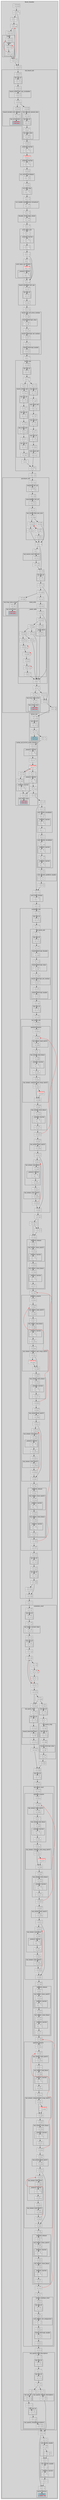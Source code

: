 digraph G {
node[fillcolor=white style="filled,solid" shape=none margin=0];
"120042b0_12000650" -> "120019cc_120042b0_12000650";
"12003c70_120041d0_12000650" -> "12003c7c_120041d0_12000650";
"12003c70_120041d0_12000650" -> "12003c84_120041d0_12000650";
"1200194c_12005688_1200423c_12000650" -> "1200568c_1200423c_12000650";
"12005670_1200423c_12000650" -> "12002f58_1200567c_1200423c_12000650";
"12004688_120028dc_12005444_12004238_12000650" -> "1200a904_1200468c_120028dc_12005444_12004238_12000650";
"12005614_1200423c_12000650" -> "12005618_1200423c_12000650";
"120046a8_120028a0_12005444_12004238_12000650" -> "1200a8f4_120046a8_120028a0_12005444_12004238_12000650";
"12003af8_120041cc_12000650" -> "1200194c_12003b3c_120041cc_12000650";
"1200194c_12003994_120041cc_12000650" -> "12003998_120041cc_12000650";
"1200a904_120046d4_12002998_120056c0_1200423c_12000650" -> "1200136c_1200a908_120046d4_12002998_120056c0_1200423c_12000650";
"1200194c_12002fc0_120056d4_1200423c_12000650" -> "12002fc4_120056d4_1200423c_12000650";
"120046d0_12002998_120056c0_1200423c_12000650" -> "1200a904_120046d4_12002998_120056c0_1200423c_12000650";
"12005468_12004238_12000650" -> "1200549c_12004238_12000650";
"12005468_12004238_12000650" -> "120054d4_12004238_12000650";
"1200a88c_1200466c_12002964_120056c0_1200423c_12000650" -> "12004670_12002964_120056c0_1200423c_12000650";
"120046d0_12002980_120056c0_1200423c_12000650" -> "1200a904_120046d4_12002980_120056c0_1200423c_12000650";
"1200194c_12002e7c_1200531c_12004238_12000650" -> "12002e80_1200531c_12004238_12000650";
"12003f44_12005e20_12004190_12000650" -> "12004194_12000650";
"12002be8_120040d4_12000650" -> "12002d0c_12002c14_120040d4_12000650";
"12000578" -> "1200058c";
"12000578" -> "120005d4";
"1200392c_12003b78_120041cc_12000650" -> "1200194c_1200397c_12003b78_120041cc_12000650";
"12005458_12004238_12000650" -> "1200194c_12005464_12004238_12000650";
"120028b4_12005444_12004238_12000650" -> "120028c0_12005444_12004238_12000650";
"120028b4_12005444_12004238_12000650" -> "120028c4_12005444_12004238_12000650";
"12005150_1200410c_12000650" -> "12004110_12000650";
"12000da8_12009260_12003cf4_120041d0_12000650" -> "12000dac_12009260_12003cf4_120041d0_12000650";
"12000da8_12009260_12003cf4_120041d0_12000650" -> "12000e88_12009260_12003cf4_120041d0_12000650";
"1200194c_12003ebc_12004188_12000650" -> "12003ec0_12004188_12000650";
"1200a88c_1200469c_120028a0_12005444_12004238_12000650" -> "120046a0_120028a0_12005444_12004238_12000650";
"1200136c_12001c68_12004250_12000650" -> "12004254_12000650";
"1200194c_12005380_12004238_12000650" -> "12005384_12004238_12000650";
"12001e08_120042a8_12000650" -> "1200136c_12001e0c_120042a8_12000650";
"120046c0_12002998_120056c0_1200423c_12000650" -> "1200a89c_120046cc_12002998_120056c0_1200423c_12000650";
"1200568c_1200423c_12000650" -> "12002928_120056c0_1200423c_12000650";
"12004678_120028dc_12005444_12004238_12000650" -> "1200a8cc_12004684_120028dc_12005444_12004238_12000650";
"12002984_120056c0_1200423c_12000650" -> "1200465c_12002988_120056c0_1200423c_12000650";
"12004698_12002964_120056c0_1200423c_12000650" -> "1200a88c_1200469c_12002964_120056c0_1200423c_12000650";
"1200194c_120055bc_1200423c_12000650" -> "120055c0_1200423c_12000650";
"12004668_120028a0_12005444_12004238_12000650" -> "1200a88c_1200466c_120028a0_12005444_12004238_12000650";
"120028e0_12005444_12004238_12000650" -> "120046c0_120028ec_12005444_12004238_12000650";
"12006db0_12003c64_120041d0_12000650" -> "12003c68_120041d0_12000650";
"12002ebc_1200531c_12004238_12000650" -> "12003f44_12002f24_1200531c_12004238_12000650";
"12004154_12000650" -> "12004cf8_12004170_12000650";
"1200a8fc_12004674_12002988_120056c0_1200423c_12000650" -> "12004678_12002988_120056c0_1200423c_12000650";
"1200a90c_120046d4_12002980_120056c0_1200423c_12000650" -> "12002984_120056c0_1200423c_12000650";
"1200a8fc_120046a8_12002964_120056c0_1200423c_12000650" -> "120046ac_12002964_120056c0_1200423c_12000650";
"12004688_12002964_120056c0_1200423c_12000650" -> "1200a904_1200468c_12002964_120056c0_1200423c_12000650";
"12000dac_12009260_12003cf4_120041d0_12000650" -> "12000db4_12009260_12003cf4_120041d0_12000650";
"12000dac_12009260_12003cf4_120041d0_12000650" -> "12000e40_12009260_12003cf4_120041d0_12000650";
"1200549c_12004238_12000650" -> "120054d4_12004238_12000650";
"12000574" -> "12000578";
"1200298c_120056c0_1200423c_12000650" -> "120046c0_12002998_120056c0_1200423c_12000650";
"1200a90c_1200468c_120028dc_12005444_12004238_12000650" -> "12004690_120028dc_12005444_12004238_12000650";
"1200423c_12000650" -> "12005580_1200423c_12000650";
"12003280_12003248_120056c8_1200423c_12000650" -> "12004240_12000650";
"1200a8fc_12004674_12002964_120056c0_1200423c_12000650" -> "12004678_12002964_120056c0_1200423c_12000650";
"1200136c_1200a908_1200468c_120028dc_12005444_12004238_12000650" -> "1200a90c_1200468c_120028dc_12005444_12004238_12000650";
"12003eb8_12004188_12000650" -> "1200194c_12003ebc_12004188_12000650";
"1200194c_12003a20_120041cc_12000650" -> "12003a24_120041cc_12000650";
"1200136c_1200a908_1200468c_12002988_120056c0_1200423c_12000650" -> "1200a90c_1200468c_12002988_120056c0_1200423c_12000650";
"12002af8_120055a8_1200423c_12000650" -> "120055ac_1200423c_12000650";
"1200a88c_1200466c_120028dc_12005444_12004238_12000650" -> "12004670_120028dc_12005444_12004238_12000650";
"1200136c_1200a8a8_120046cc_12002998_120056c0_1200423c_12000650" -> "120046d0_12002998_120056c0_1200423c_12000650";
"1200194c_12002f64_1200567c_1200423c_12000650" -> "12002f68_1200567c_1200423c_12000650";
"12004668_120028dc_12005444_12004238_12000650" -> "1200a88c_1200466c_120028dc_12005444_12004238_12000650";
"1200136c_1200a908_1200468c_120028a0_12005444_12004238_12000650" -> "1200a90c_1200468c_120028a0_12005444_12004238_12000650";
"12005dfc_12004190_12000650" -> "12004000_12005e08_12004190_12000650";
"1200a8f4_120046a8_120028dc_12005444_12004238_12000650" -> "1200136c_1200a8f8_120046a8_120028dc_12005444_12004238_12000650";
"1200a8e0_12004684_120028dc_12005444_12004238_12000650" -> "1200a8ec_12004684_120028dc_12005444_12004238_12000650";
"12000e38_12009260_12003cf4_120041d0_12000650" -> "12009264_12003cf4_120041d0_12000650";
"1200a98c_12003c6c_120041d0_12000650" -> "12003c70_120041d0_12000650";
"1200a488_1200a61c_120040d8_12000650" -> "120040dc_12000650";
"12003980_12003b78_120041cc_12000650" -> "12003b7c_120041cc_12000650";
"12002fb0_120056d4_1200423c_12000650" -> "1200194c_12002fc0_120056d4_1200423c_12000650";
"120055c0_1200423c_12000650" -> "120055dc_1200423c_12000650";
"120046a8_120028dc_12005444_12004238_12000650" -> "1200a8f4_120046a8_120028dc_12005444_12004238_12000650";
"12002e80_1200531c_12004238_12000650" -> "12003fa4_12002ea0_1200531c_12004238_12000650";
"1200924c_12003cf4_120041d0_12000650" -> "12000da0_12009260_12003cf4_120041d0_12000650";
"1200a88c_1200469c_12002964_120056c0_1200423c_12000650" -> "120046a0_12002964_120056c0_1200423c_12000650";
"12000db4_12009260_12003cf4_120041d0_12000650" -> "12000dbc_12009260_12003cf4_120041d0_12000650";
"12000db4_12009260_12003cf4_120041d0_12000650" -> "12000e4c_12009260_12003cf4_120041d0_12000650";
"12003b40_120041cc_12000650" -> "12006c9c_12003b60_120041cc_12000650";
"120028c4_12005444_12004238_12000650" -> "120046c0_120028d4_12005444_12004238_12000650";
"120041f4_12000650" -> "12005108_12004230_12000650";
"1200136c_120040e4_12000650" -> "120040e8_12000650";
"1200194c_12006b08_120029cc_120056c0_1200423c_12000650" -> "12006b0c_120029cc_120056c0_1200423c_12000650";
"120005b8_120005b4_120005b0" -> "120005b8_120005b4_120005b0" [dir=back color=red];
"120005b8_120005b4_120005b0" -> "120005cc_120005b4_120005b0";
"1200194c_1200566c_1200423c_12000650" -> "12005670_1200423c_12000650";
"120046b4_120028a0_12005444_12004238_12000650" -> "120046a8_120028a0_12005444_12004238_12000650" [color=red constraint=false];
"120046b4_120028a0_12005444_12004238_12000650" -> "120046bc_120028a0_12005444_12004238_12000650";
"12002068_120041e4_12000650" -> "12002060_120041e4_12000650";
"12002068_120041e4_12000650" -> "12002078_120041e4_12000650";
"12000df8_12009260_12003cf4_120041d0_12000650" -> "12000df8_12009260_12003cf4_120041d0_12000650" [dir=back color=red];
"12000df8_12009260_12003cf4_120041d0_12000650" -> "12000e38_12009260_12003cf4_120041d0_12000650";
"12004194_12000650" -> "12003990_120041cc_12000650";
"120031f0_120056c8_1200423c_12000650" -> "12003204_120056c8_1200423c_12000650";
"120031f0_120056c8_1200423c_12000650" -> "1200324c_120056c8_1200423c_12000650";
"1200a8fc_12004674_120028dc_12005444_12004238_12000650" -> "12004678_120028dc_12005444_12004238_12000650";
"1200a8f4_12004674_120028a0_12005444_12004238_12000650" -> "1200136c_1200a8f8_12004674_120028a0_12005444_12004238_12000650";
"120040e8_12000650" -> "12001ab8_120040f8_12000650";
"1200194c_12003234_120056c8_1200423c_12000650" -> "12003238_120056c8_1200423c_12000650";
"120040cc_12000650" -> "120040d4_12000650";
"120040cc_12000650" -> "120040d8_12000650";
"1200194c_1200397c_12003b78_120041cc_12000650" -> "12003980_12003b78_120041cc_12000650";
"12003b74_120041cc_12000650" -> "12003890_12003b78_120041cc_12000650";
"120055ac_1200423c_12000650" -> "1200194c_120055bc_1200423c_12000650";
"120054d4_12004238_12000650" -> "1200423c_12000650";
"12003890_12003b78_120041cc_12000650" -> "1200194c_120038a4_12003b78_120041cc_12000650";
"1200a90c_1200468c_120028a0_12005444_12004238_12000650" -> "12004690_120028a0_12005444_12004238_12000650";
"1200a8ec_12004684_12002988_120056c0_1200423c_12000650" -> "12004688_12002988_120056c0_1200423c_12000650";
"12002078_120041e4_12000650" -> "1200136c_12002078_120041e4_12000650";
"1200194c_120031e4_120056c8_1200423c_12000650" -> "120031e8_120056c8_1200423c_12000650";
"12001a98_12004100_12000650" -> "12004104_12000650";
"12001dd8_1200424c_12000650" -> "12001de4_1200424c_12000650";
"12001dd8_1200424c_12000650" -> "12004250_12000650";
"1200465c_12002964_120056c0_1200423c_12000650" -> "12004668_12002964_120056c0_1200423c_12000650";
"12002060_120041e4_12000650" -> "12002068_120041e4_12000650" [color=red constraint=false];
"12002060_120041e4_12000650" -> "12002090_120041e4_12000650";
"120005cc_120005b4_120005b0" -> "120005b4_120005b0" [color=red constraint=false];
"120005cc_120005b4_120005b0" -> "120005d4";
"120056d8_1200423c_12000650" -> "12005684_1200423c_12000650";
"12001de4_1200424c_12000650" -> "12004250_12000650";
"120028d8_12005444_12004238_12000650" -> "1200465c_120028dc_12005444_12004238_12000650";
"12002864_12005444_12004238_12000650" -> "1200465c_120028a0_12005444_12004238_12000650";
"12004110_12000650" -> "12004154_12000650";
"12004110_12000650" -> "12004174_12000650";
"12004228_12000650" -> "120006c0_12004228_12000650";
"1200a89c_120046cc_120028ec_12005444_12004238_12000650" -> "1200136c_1200a8a8_120046cc_120028ec_12005444_12004238_12000650";
"1200a904_1200468c_120028a0_12005444_12004238_12000650" -> "1200136c_1200a908_1200468c_120028a0_12005444_12004238_12000650";
"1200a8ec_12004684_120028a0_12005444_12004238_12000650" -> "12004688_120028a0_12005444_12004238_12000650";
"1200a9ac_12003c6c_120041d0_12000650" -> "12003c70_120041d0_12000650";
"12000d9c_12000e90_12009260_12003cf4_120041d0_12000650" -> "12009264_12003cf4_120041d0_12000650";
"1200a88c_120046b0_12002988_120056c0_1200423c_12000650" -> "120046b4_12002988_120056c0_1200423c_12000650";
"12003c94_120041d0_12000650" -> "12003ca4_120041d0_12000650";
"12003c94_120041d0_12000650" -> "12003dbc_120041d0_12000650";
"120046b4_120028dc_12005444_12004238_12000650" -> "120046a8_120028dc_12005444_12004238_12000650" [color=red constraint=false];
"120046b4_120028dc_12005444_12004238_12000650" -> "120046bc_120028dc_12005444_12004238_12000650";
"1200136c_1200a8f8_12004674_120028a0_12005444_12004238_12000650" -> "1200a8fc_12004674_120028a0_12005444_12004238_12000650";
"12003fdc_12002f88_1200567c_1200423c_12000650" -> "12002f8c_1200567c_1200423c_12000650";
"1200a89c_120046cc_120028d4_12005444_12004238_12000650" -> "1200136c_1200a8a8_120046cc_120028d4_12005444_12004238_12000650";
"12005108_12004230_12000650" -> "12004234_12000650";
"12003280_1200325c_120056c8_1200423c_12000650" -> "12004240_12000650";
"120046a0_12002988_120056c0_1200423c_12000650" -> "120046a8_12002988_120056c0_1200423c_12000650";
"120046a0_12002988_120056c0_1200423c_12000650" -> "120046bc_12002988_120056c0_1200423c_12000650";
"1200513c_1200410c_12000650" -> "1200136c_1200514c_1200410c_12000650";
"1200a89c_120046cc_12002998_120056c0_1200423c_12000650" -> "1200136c_1200a8a8_120046cc_12002998_120056c0_1200423c_12000650";
"1200a8ec_12004684_12002964_120056c0_1200423c_12000650" -> "12004688_12002964_120056c0_1200423c_12000650";
"120056cc_1200423c_12000650" -> "12002fb0_120056d4_1200423c_12000650";
"1200136c_1200a8f8_12004674_12002964_120056c0_1200423c_12000650" -> "1200a8fc_12004674_12002964_120056c0_1200423c_12000650";
"12005384_12004238_12000650" -> "12002864_12005444_12004238_12000650";
"12004690_12002988_120056c0_1200423c_12000650" -> "12004668_12002988_120056c0_1200423c_12000650" [color=red constraint=false];
"12004690_12002988_120056c0_1200423c_12000650" -> "12004698_12002988_120056c0_1200423c_12000650";
"12002f8c_1200567c_1200423c_12000650" -> "12005680_1200423c_12000650";
"120019cc_120042b0_12000650" -> "120042b4_12000650";
"12002ea4_1200531c_12004238_12000650" -> "12003fdc_12002ea8_1200531c_12004238_12000650";
"12002094_120041e4_12000650" -> "12002d0c_120020b8_120041e4_12000650";
"120046ac_120028a0_12005444_12004238_12000650" -> "1200a88c_120046b0_120028a0_12005444_12004238_12000650";
"12002e74_1200531c_12004238_12000650" -> "1200194c_12002e7c_1200531c_12004238_12000650";
"120046c0_12002980_120056c0_1200423c_12000650" -> "1200a89c_120046cc_12002980_120056c0_1200423c_12000650";
"1200a8cc_12004684_120028dc_12005444_12004238_12000650" -> "1200a8e0_12004684_120028dc_12005444_12004238_12000650";
"1200a8cc_12004684_120028dc_12005444_12004238_12000650" -> "1200a8ec_12004684_120028dc_12005444_12004238_12000650";
"12005318_12004238_12000650" -> "12002e74_1200531c_12004238_12000650";
"12000de0_12009260_12003cf4_120041d0_12000650" -> "12000de0_12009260_12003cf4_120041d0_12000650" [dir=back color=red];
"12000de0_12009260_12003cf4_120041d0_12000650" -> "12000df4_12009260_12003cf4_120041d0_12000650";
"1200136c_12001e0c_120042a8_12000650" -> "12001e10_120042a8_12000650";
"120031e8_120056c8_1200423c_12000650" -> "1200194c_120031ec_120056c8_1200423c_12000650";
"12002928_120056c0_1200423c_12000650" -> "1200465c_12002964_120056c0_1200423c_12000650";
"12004668_12002964_120056c0_1200423c_12000650" -> "1200a88c_1200466c_12002964_120056c0_1200423c_12000650";
"1200a8cc_12004684_120028a0_12005444_12004238_12000650" -> "1200a8e0_12004684_120028a0_12005444_12004238_12000650";
"1200a8cc_12004684_120028a0_12005444_12004238_12000650" -> "1200a8ec_12004684_120028a0_12005444_12004238_12000650";
"12006b0c_120029cc_120056c0_1200423c_12000650" -> "12001c34_12006b38_120029cc_120056c0_1200423c_12000650";
"1200a90c_1200468c_12002988_120056c0_1200423c_12000650" -> "12004690_12002988_120056c0_1200423c_12000650";
"120055dc_1200423c_12000650" -> "120055f4_1200423c_12000650";
"120055dc_1200423c_12000650" -> "12005618_1200423c_12000650";
"12005300_12004238_12000650" -> "1200194c_12005314_12004238_12000650";
"12003d18_120041d0_12000650" -> "12003dbc_120041d0_12000650";
"120042ac_12000650" -> "12001c7c_120042ac_12000650";
"12004250_12000650" -> "12001c54_12004250_12000650";
"12003218_120056c8_1200423c_12000650" -> "1200194c_12003234_120056c8_1200423c_12000650";
"1200136c_1200a908_1200468c_12002964_120056c0_1200423c_12000650" -> "1200a90c_1200468c_12002964_120056c0_1200423c_12000650";
"12006c9c_12003b60_120041cc_12000650" -> "12003b64_120041cc_12000650";
"1200136c_12002054_120041e4_12000650" -> "12002058_120041e4_12000650";
"12003ca4_120041d0_12000650" -> "12003cc4_120041d0_12000650";
"12003ca4_120041d0_12000650" -> "12003d6c_120041d0_12000650";
"12006b3c_120029cc_120056c0_1200423c_12000650" -> "12003f44_12006b60_120029cc_120056c0_1200423c_12000650";
"120046a8_12002988_120056c0_1200423c_12000650" -> "1200a8f4_120046a8_12002988_120056c0_1200423c_12000650";
"120046ac_120028dc_12005444_12004238_12000650" -> "1200a88c_120046b0_120028dc_12005444_12004238_12000650";
"12004cf8_12004170_12000650" -> "1200136c_12005104_12004170_12000650";
"12003fdc_12002ea8_1200531c_12004238_12000650" -> "12002eac_1200531c_12004238_12000650";
"120028f0_12005444_12004238_12000650" -> "120028d8_12005444_12004238_12000650" [color=red constraint=false];
"120028f0_12005444_12004238_12000650" -> "120028f8_12005444_12004238_12000650";
"1200136c_12005104_12004170_12000650" -> "12004174_12000650";
"1200136c_1200a8f8_12004674_120028dc_12005444_12004238_12000650" -> "1200a8fc_12004674_120028dc_12005444_12004238_12000650";
"12003fa4_12002ea0_1200531c_12004238_12000650" -> "12002ea4_1200531c_12004238_12000650";
"120048e8_12003c68_120041d0_12000650" -> "12003c6c_120041d0_12000650";
"12005684_1200423c_12000650" -> "1200194c_12005688_1200423c_12000650";
"1200324c_120056c8_1200423c_12000650" -> "12003280_1200325c_120056c8_1200423c_12000650";
"120046a0_120028a0_12005444_12004238_12000650" -> "120046a8_120028a0_12005444_12004238_12000650";
"120046a0_120028a0_12005444_12004238_12000650" -> "120046bc_120028a0_12005444_12004238_12000650";
"1200465c_120028a0_12005444_12004238_12000650" -> "12004668_120028a0_12005444_12004238_12000650";
"1200a88c_1200466c_12002988_120056c0_1200423c_12000650" -> "12004670_12002988_120056c0_1200423c_12000650";
"12004688_120028a0_12005444_12004238_12000650" -> "1200a904_1200468c_120028a0_12005444_12004238_12000650";
"1200194c_120038a4_12003b78_120041cc_12000650" -> "120038a8_12003b78_120041cc_12000650";
"1200136c_120040dc_12000650" -> "120040e0_12000650";
"12002058_120041e4_12000650" -> "12002068_120041e4_12000650";
"12003b64_120041cc_12000650" -> "120041d0_12000650";
"1200194c_12003af4_120041cc_12000650" -> "12003af8_120041cc_12000650";
"1200136c_1200a8f8_120046a8_120028dc_12005444_12004238_12000650" -> "1200a8fc_120046a8_120028dc_12005444_12004238_12000650";
"120031d8_120056c8_1200423c_12000650" -> "1200194c_120031e4_120056c8_1200423c_12000650";
"1200a8fc_12004674_120028a0_12005444_12004238_12000650" -> "12004678_120028a0_12005444_12004238_12000650";
"1200194c_12005314_12004238_12000650" -> "12005318_12004238_12000650";
"120083d0_120040c8_12000650" -> "120040cc_12000650";
"12001e10_120042a8_12000650" -> "120042ac_12000650";
"12003c7c_120041d0_12000650" -> "120026a0_12003c7c_120041d0_12000650";
"12003998_120041cc_12000650" -> "12003a20_120041cc_12000650";
"12003998_120041cc_12000650" -> "12003b74_120041cc_12000650";
"120042a8_12000650" -> "12001e08_120042a8_12000650";
"1200194c_12002408_120041d8_12000650" -> "1200240c_120041d8_12000650";
"12003cc4_120041d0_12000650" -> "1200924c_12003cf4_120041d0_12000650";
"1200194c_120031ec_120056c8_1200423c_12000650" -> "120031f0_120056c8_1200423c_12000650";
"1200a904_120046d4_12002980_120056c0_1200423c_12000650" -> "1200136c_1200a908_120046d4_12002980_120056c0_1200423c_12000650";
"12004108_12000650" -> "1200513c_1200410c_12000650";
"120046ac_12002964_120056c0_1200423c_12000650" -> "1200a88c_120046b0_12002964_120056c0_1200423c_12000650";
"120046bc_120028dc_12005444_12004238_12000650" -> "120028e0_12005444_12004238_12000650";
"12002fe4_120056d4_1200423c_12000650" -> "120056d8_1200423c_12000650";
"12004698_12002988_120056c0_1200423c_12000650" -> "1200a88c_1200469c_12002988_120056c0_1200423c_12000650";
"1200a89c_120046cc_12002980_120056c0_1200423c_12000650" -> "1200136c_1200a8a8_120046cc_12002980_120056c0_1200423c_12000650";
"12002088_120041e4_12000650" -> "120041e8_12000650";
"12002f58_1200567c_1200423c_12000650" -> "1200194c_12002f64_1200567c_1200423c_12000650";
"1200a88c_1200469c_120028dc_12005444_12004238_12000650" -> "120046a0_120028dc_12005444_12004238_12000650";
"12003a24_120041cc_12000650" -> "12006c9c_12003a80_120041cc_12000650";
"120040dc_12000650" -> "1200136c_120040dc_12000650";
"12002fc4_120056d4_1200423c_12000650" -> "12003fdc_12002fe0_120056d4_1200423c_12000650";
"120005d4" -> "12000578" [color=red constraint=false];
"120005d4" -> "120005e0";
"12005e0c_12004190_12000650" -> "12003f44_12005e20_12004190_12000650";
"1200136c_1200514c_1200410c_12000650" -> "12005150_1200410c_12000650";
"12005580_1200423c_12000650" -> "1200194c_1200558c_1200423c_12000650";
"1200136c_1200a8f8_120046a8_12002964_120056c0_1200423c_12000650" -> "1200a8fc_120046a8_12002964_120056c0_1200423c_12000650";
"12004104_12000650" -> "12001998_12004104_12000650";
"12003ec0_12004188_12000650" -> "1200418c_12000650";
"12000e88_12009260_12003cf4_120041d0_12000650" -> "12000d9c_12000e90_12009260_12003cf4_120041d0_12000650";
"12001c34_12006b38_120029cc_120056c0_1200423c_12000650" -> "12006b3c_120029cc_120056c0_1200423c_12000650";
"12004670_12002988_120056c0_1200423c_12000650" -> "1200a8f4_12004674_12002988_120056c0_1200423c_12000650";
"120046b4_12002988_120056c0_1200423c_12000650" -> "120046a8_12002988_120056c0_1200423c_12000650" [color=red constraint=false];
"120046b4_12002988_120056c0_1200423c_12000650" -> "120046bc_12002988_120056c0_1200423c_12000650";
"12000dcc_12009260_12003cf4_120041d0_12000650" -> "12000dcc_12009260_12003cf4_120041d0_12000650" [dir=back color=red];
"12000dcc_12009260_12003cf4_120041d0_12000650" -> "12000de0_12009260_12003cf4_120041d0_12000650";
"12003d94_120041d0_12000650" -> "1200a46c_12003dac_120041d0_12000650";
"12003238_120056c8_1200423c_12000650" -> "12003280_12003248_120056c8_1200423c_12000650";
"1200a904_1200468c_12002988_120056c0_1200423c_12000650" -> "1200136c_1200a908_1200468c_12002988_120056c0_1200423c_12000650";
"1200194c_12005454_12004238_12000650" -> "12005458_12004238_12000650";
"12001ab8_120040f8_12000650" -> "120040fc_12000650";
"12000e40_12009260_12003cf4_120041d0_12000650" -> "12009264_12003cf4_120041d0_12000650";
"1200a8f4_12004674_12002988_120056c0_1200423c_12000650" -> "1200136c_1200a8f8_12004674_12002988_120056c0_1200423c_12000650";
"120038b0_12003b78_120041cc_12000650" -> "12006c9c_12003928_12003b78_120041cc_12000650";
"1200424c_12000650" -> "12001dd8_1200424c_12000650";
"1200a8fc_120046a8_120028dc_12005444_12004238_12000650" -> "120046ac_120028dc_12005444_12004238_12000650";
"12004174_12000650" -> "12003eb8_12004188_12000650";
"12004690_120028a0_12005444_12004238_12000650" -> "12004668_120028a0_12005444_12004238_12000650" [color=red constraint=false];
"12004690_120028a0_12005444_12004238_12000650" -> "12004698_120028a0_12005444_12004238_12000650";
"1200a88c_1200466c_120028a0_12005444_12004238_12000650" -> "12004670_120028a0_12005444_12004238_12000650";
"120004b8" -> "120004bc";
"12004670_12002964_120056c0_1200423c_12000650" -> "1200a8f4_12004674_12002964_120056c0_1200423c_12000650";
"12002090_120041e4_12000650" -> "1200136c_12002090_120041e4_12000650";
"120055f4_1200423c_12000650" -> "120055f8_1200423c_12000650";
"12003c84_120041d0_12000650" -> "1200194c_12003c90_120041d0_12000650";
"120046ac_12002988_120056c0_1200423c_12000650" -> "1200a88c_120046b0_12002988_120056c0_1200423c_12000650";
"1200136c_1200a8f8_12004674_12002988_120056c0_1200423c_12000650" -> "1200a8fc_12004674_12002988_120056c0_1200423c_12000650";
"120055f8_1200423c_12000650" -> "120055f8_1200423c_12000650" [dir=back color=red];
"120055f8_1200423c_12000650" -> "12005614_1200423c_12000650";
"12004240_12000650" -> "12004228_12000650";
"12004240_12000650" -> "1200424c_12000650";
"120041d4_12000650" -> "120023f8_120041d8_12000650";
"120046a0_12002964_120056c0_1200423c_12000650" -> "120046a8_12002964_120056c0_1200423c_12000650";
"120046a0_12002964_120056c0_1200423c_12000650" -> "120046bc_12002964_120056c0_1200423c_12000650";
"120023f8_120041d8_12000650" -> "1200194c_12002408_120041d8_12000650";
"1200418c_12000650" -> "12005dec_12004190_12000650";
"120028c0_12005444_12004238_12000650" -> "120028c4_12005444_12004238_12000650";
"12009264_12003cf4_120041d0_12000650" -> "12003cf8_120041d0_12000650";
"120026a0_12003c7c_120041d0_12000650" -> "12003c80_120041d0_12000650";
"12006b00_120029cc_120056c0_1200423c_12000650" -> "1200194c_12006b08_120029cc_120056c0_1200423c_12000650";
"12005618_1200423c_12000650" -> "120055dc_1200423c_12000650" [color=red constraint=false];
"12005618_1200423c_12000650" -> "12005640_1200423c_12000650";
"1200a8fc_120046a8_120028a0_12005444_12004238_12000650" -> "120046ac_120028a0_12005444_12004238_12000650";
"12004000_12002eb8_1200531c_12004238_12000650" -> "12002ebc_1200531c_12004238_12000650";
"1200136c_1200a908_120046d4_120028ec_12005444_12004238_12000650" -> "1200a90c_120046d4_120028ec_12005444_12004238_12000650";
"1200a8fc_120046a8_12002988_120056c0_1200423c_12000650" -> "120046ac_12002988_120056c0_1200423c_12000650";
"12003fdc_12002fe0_120056d4_1200423c_12000650" -> "12002fe4_120056d4_1200423c_12000650";
"1200194c_12005464_12004238_12000650" -> "12005468_12004238_12000650";
"1200a8cc_12004684_12002988_120056c0_1200423c_12000650" -> "1200a8e0_12004684_12002988_120056c0_1200423c_12000650";
"1200a8cc_12004684_12002988_120056c0_1200423c_12000650" -> "1200a8ec_12004684_12002988_120056c0_1200423c_12000650";
"120046c0_120028ec_12005444_12004238_12000650" -> "1200a89c_120046cc_120028ec_12005444_12004238_12000650";
"12003b7c_120041cc_12000650" -> "12003b64_120041cc_12000650";
"12004678_12002964_120056c0_1200423c_12000650" -> "1200a8cc_12004684_12002964_120056c0_1200423c_12000650";
"1200194c_1200558c_1200423c_12000650" -> "12005590_1200423c_12000650";
"12000df4_12009260_12003cf4_120041d0_12000650" -> "12000df8_12009260_12003cf4_120041d0_12000650";
"1200194c_12003b3c_120041cc_12000650" -> "12003b40_120041cc_12000650";
"12005320_12004238_12000650" -> "1200194c_12005380_12004238_12000650";
"1200194c_12003c90_120041d0_12000650" -> "12003c94_120041d0_12000650";
"12000da0_12009260_12003cf4_120041d0_12000650" -> "12000da8_12009260_12003cf4_120041d0_12000650";
"12000da0_12009260_12003cf4_120041d0_12000650" -> "12009264_12003cf4_120041d0_12000650";
"120041d0_12000650" -> "12003c5c_120041d0_12000650";
"12006c9c_12003a80_120041cc_12000650" -> "12003a84_120041cc_12000650";
"1200136c_1200a8a8_120046cc_12002980_120056c0_1200423c_12000650" -> "120046d0_12002980_120056c0_1200423c_12000650";
"1200a88c_120046b0_120028dc_12005444_12004238_12000650" -> "120046b4_120028dc_12005444_12004238_12000650";
"1200a90c_120046d4_120028ec_12005444_12004238_12000650" -> "120028f0_12005444_12004238_12000650";
"1200465c_12002988_120056c0_1200423c_12000650" -> "12004668_12002988_120056c0_1200423c_12000650";
"12003c68_120041d0_12000650" -> "120048e8_12003c68_120041d0_12000650";
"1200a46c_12003dac_120041d0_12000650" -> "12002d0c_1200a46c_12003dac_120041d0_12000650";
"1200194c_120040c0_12000650" -> "120040c4_12000650";
"12003d6c_120041d0_12000650" -> "1200a46c_12003d8c_120041d0_12000650";
"1200136c_1200a908_120046d4_12002980_120056c0_1200423c_12000650" -> "1200a90c_120046d4_12002980_120056c0_1200423c_12000650";
"12006c9c_12003928_12003b78_120041cc_12000650" -> "1200392c_12003b78_120041cc_12000650";
"12001c7c_120042ac_12000650" -> "1200136c_12001c84_120042ac_12000650";
"12004678_12002988_120056c0_1200423c_12000650" -> "1200a8cc_12004684_12002988_120056c0_1200423c_12000650";
"12005448_12004238_12000650" -> "1200194c_12005454_12004238_12000650";
"1200a8cc_12004684_12002964_120056c0_1200423c_12000650" -> "1200a8e0_12004684_12002964_120056c0_1200423c_12000650";
"1200a8cc_12004684_12002964_120056c0_1200423c_12000650" -> "1200a8ec_12004684_12002964_120056c0_1200423c_12000650";
"12004690_120028dc_12005444_12004238_12000650" -> "12004668_120028dc_12005444_12004238_12000650" [color=red constraint=false];
"12004690_120028dc_12005444_12004238_12000650" -> "12004698_120028dc_12005444_12004238_12000650";
"1200a8ec_12004684_120028dc_12005444_12004238_12000650" -> "12004688_120028dc_12005444_12004238_12000650";
"1200207c_120041e4_12000650" -> "12002088_120041e4_12000650";
"1200207c_120041e4_12000650" -> "12002094_120041e4_12000650";
"1200a9b4_12003c6c_120041d0_12000650" -> "12003c70_120041d0_12000650";
"120004bc" -> "12000574";
"120004bc" -> "120005e0";
"12002eac_1200531c_12004238_12000650" -> "12004000_12002eb8_1200531c_12004238_12000650";
"12003990_120041cc_12000650" -> "1200194c_12003994_120041cc_12000650";
"1200a8f4_12004674_120028dc_12005444_12004238_12000650" -> "1200136c_1200a8f8_12004674_120028dc_12005444_12004238_12000650";
"1200136c_1200a8a8_120046cc_120028d4_12005444_12004238_12000650" -> "120046d0_120028d4_12005444_12004238_12000650";
"12003a20_120041cc_12000650" -> "1200194c_12003a20_120041cc_12000650";
"1200a46c_12003d8c_120041d0_12000650" -> "12002d0c_1200a46c_12003d8c_120041d0_12000650";
"120046d0_120028d4_12005444_12004238_12000650" -> "1200a904_120046d4_120028d4_12005444_12004238_12000650";
"1200136c_12002090_120041e4_12000650" -> "12002094_120041e4_12000650";
"1200a9a0_12003c6c_120041d0_12000650" -> "1200a990_12003c6c_120041d0_12000650";
"1200a9a0_12003c6c_120041d0_12000650" -> "1200a9ac_12003c6c_120041d0_12000650";
"1200a8e0_12004684_12002988_120056c0_1200423c_12000650" -> "1200a8ec_12004684_12002988_120056c0_1200423c_12000650";
"12005640_1200423c_12000650" -> "1200565c_1200423c_12000650";
"12005640_1200423c_12000650" -> "120056cc_1200423c_12000650";
"1200194c_1200a5b0_120040d8_12000650" -> "1200a5b4_120040d8_12000650";
"1200a904_120046d4_120028d4_12005444_12004238_12000650" -> "1200136c_1200a908_120046d4_120028d4_12005444_12004238_12000650";
"12006b64_120029cc_120056c0_1200423c_12000650" -> "120056c4_1200423c_12000650";
"1200136c_1200a908_120046d4_12002998_120056c0_1200423c_12000650" -> "1200a90c_120046d4_12002998_120056c0_1200423c_12000650";
"1200a88c_1200469c_12002988_120056c0_1200423c_12000650" -> "120046a0_12002988_120056c0_1200423c_12000650";
"12003cf8_120041d0_12000650" -> "12003d18_120041d0_12000650";
"12003cf8_120041d0_12000650" -> "12003d94_120041d0_12000650";
"12005dec_12004190_12000650" -> "12003fdc_12005df8_12004190_12000650";
"120038a8_12003b78_120041cc_12000650" -> "1200194c_120038ac_12003b78_120041cc_12000650";
"1200299c_120056c0_1200423c_12000650" -> "12002984_120056c0_1200423c_12000650" [color=red constraint=false];
"1200299c_120056c0_1200423c_12000650" -> "120029a4_120056c0_1200423c_12000650";
"1200136c_1200a8f8_120046a8_120028a0_12005444_12004238_12000650" -> "1200a8fc_120046a8_120028a0_12005444_12004238_12000650";
"1200136c_12002078_120041e4_12000650" -> "1200207c_120041e4_12000650";
"12001a64_120040fc_12000650" -> "12004100_12000650";
"12004254_12000650" -> "12004228_12000650";
"1200a90c_120046d4_12002998_120056c0_1200423c_12000650" -> "1200299c_120056c0_1200423c_12000650";
"1200a8e0_12004684_12002964_120056c0_1200423c_12000650" -> "1200a8ec_12004684_12002964_120056c0_1200423c_12000650";
"12004670_120028dc_12005444_12004238_12000650" -> "1200a8f4_12004674_120028dc_12005444_12004238_12000650";
"1200a90c_1200468c_12002964_120056c0_1200423c_12000650" -> "12004690_12002964_120056c0_1200423c_12000650";
"120041dc_12000650" -> "12002038_120041e4_12000650";
"120046a0_120028dc_12005444_12004238_12000650" -> "120046a8_120028dc_12005444_12004238_12000650";
"120046a0_120028dc_12005444_12004238_12000650" -> "120046bc_120028dc_12005444_12004238_12000650";
"12004698_120028dc_12005444_12004238_12000650" -> "1200a88c_1200469c_120028dc_12005444_12004238_12000650";
"12003dbc_120041d0_12000650" -> "120041d4_12000650";
"1200a90c_120046d4_120028d4_12005444_12004238_12000650" -> "120028d8_12005444_12004238_12000650";
"12002f68_1200567c_1200423c_12000650" -> "12003fdc_12002f88_1200567c_1200423c_12000650";
"120028f8_12005444_12004238_12000650" -> "12005448_12004238_12000650";
"12004698_120028a0_12005444_12004238_12000650" -> "1200a88c_1200469c_120028a0_12005444_12004238_12000650";
"1200a904_1200468c_12002964_120056c0_1200423c_12000650" -> "1200136c_1200a908_1200468c_12002964_120056c0_1200423c_12000650";
"120046a8_12002964_120056c0_1200423c_12000650" -> "1200a8f4_120046a8_12002964_120056c0_1200423c_12000650";
"12003a84_120041cc_12000650" -> "1200194c_12003af4_120041cc_12000650";
"12002968_120056c0_1200423c_12000650" -> "120046c0_12002980_120056c0_1200423c_12000650";
"1200a8f4_12004674_12002964_120056c0_1200423c_12000650" -> "1200136c_1200a8f8_12004674_12002964_120056c0_1200423c_12000650";
"1200a8f4_120046a8_120028a0_12005444_12004238_12000650" -> "1200136c_1200a8f8_120046a8_120028a0_12005444_12004238_12000650";
"1200136c_12001cb4_120042ac_12000650" -> "120042b0_12000650";
"1200a88c_120046b0_120028a0_12005444_12004238_12000650" -> "120046b4_120028a0_12005444_12004238_12000650";
"12005590_1200423c_12000650" -> "12002af8_120055a8_1200423c_12000650";
"120041e8_12000650" -> "120041f4_12000650";
"120041e8_12000650" -> "120042a8_12000650";
"120040d8_12000650" -> "1200a5ac_120040d8_12000650";
"120046bc_120028a0_12005444_12004238_12000650" -> "120028a4_12005444_12004238_12000650";
"120046bc_12002988_120056c0_1200423c_12000650" -> "1200298c_120056c0_1200423c_12000650";
"12004670_120028a0_12005444_12004238_12000650" -> "1200a8f4_12004674_120028a0_12005444_12004238_12000650";
"120040b8_12000650" -> "1200194c_120040c0_12000650";
"120056c4_1200423c_12000650" -> "120031d8_120056c8_1200423c_12000650";
"12003c5c_120041d0_12000650" -> "12006db0_12003c64_120041d0_12000650";
"1200565c_1200423c_12000650" -> "1200566c_1200423c_12000650";
"1200565c_1200423c_12000650" -> "120056cc_1200423c_12000650";
"12003c6c_120041d0_12000650" -> "1200a95c_12003c6c_120041d0_12000650";
"1200136c_12001c84_120042ac_12000650" -> "12001c88_120042ac_12000650";
"12001998_12004104_12000650" -> "12004108_12000650";
"1200058c" -> "120005b4_120005b0";
"1200240c_120041d8_12000650" -> "1200241c_120041d8_12000650";
"1200240c_120041d8_12000650" -> "120041dc_12000650";
"1200136c_1200a908_120046d4_120028d4_12005444_12004238_12000650" -> "1200a90c_120046d4_120028d4_12005444_12004238_12000650";
"1200136c_1200a8a8_120046cc_120028ec_12005444_12004238_12000650" -> "120046d0_120028ec_12005444_12004238_12000650";
"12004668_12002988_120056c0_1200423c_12000650" -> "1200a88c_1200466c_12002988_120056c0_1200423c_12000650";
"120046b4_12002964_120056c0_1200423c_12000650" -> "120046a8_12002964_120056c0_1200423c_12000650" [color=red constraint=false];
"120046b4_12002964_120056c0_1200423c_12000650" -> "120046bc_12002964_120056c0_1200423c_12000650";
"1200a904_120046d4_120028ec_12005444_12004238_12000650" -> "1200136c_1200a908_120046d4_120028ec_12005444_12004238_12000650";
"120005b4_120005b0" -> "120005b8_120005b4_120005b0";
"12000e4c_12009260_12003cf4_120041d0_12000650" -> "12009264_12003cf4_120041d0_12000650";
"1200a8f4_120046a8_12002988_120056c0_1200423c_12000650" -> "1200136c_1200a8f8_120046a8_12002988_120056c0_1200423c_12000650";
"1200a5b4_120040d8_12000650" -> "1200a488_1200a61c_120040d8_12000650";
"12004234_12000650" -> "12005300_12004238_12000650";
"120040d4_12000650" -> "12002be8_120040d4_12000650";
"120046c0_120028d4_12005444_12004238_12000650" -> "1200a89c_120046cc_120028d4_12005444_12004238_12000650";
"1200194c_120038ac_12003b78_120041cc_12000650" -> "120038b0_12003b78_120041cc_12000650";
"1200a990_12003c6c_120041d0_12000650" -> "1200a9a0_12003c6c_120041d0_12000650" [color=red constraint=false];
"1200a990_12003c6c_120041d0_12000650" -> "1200a9b4_12003c6c_120041d0_12000650";
"1200566c_1200423c_12000650" -> "1200194c_1200566c_1200423c_12000650";
"1200194c_12003214_120056c8_1200423c_12000650" -> "12003218_120056c8_1200423c_12000650";
"120029a4_120056c0_1200423c_12000650" -> "12006b00_120029cc_120056c0_1200423c_12000650";
"120046bc_12002964_120056c0_1200423c_12000650" -> "12002968_120056c0_1200423c_12000650";
"12003c80_120041d0_12000650" -> "12003c84_120041d0_12000650";
"120042b4_12000650" -> "120041f4_12000650";
"12003f44_12002f24_1200531c_12004238_12000650" -> "12005320_12004238_12000650";
"120005e0" -> "120040b8_12000650";
"12004100_12000650" -> "12001a98_12004100_12000650";
"120046d0_120028ec_12005444_12004238_12000650" -> "1200a904_120046d4_120028ec_12005444_12004238_12000650";
"12002038_120041e4_12000650" -> "1200136c_12002054_120041e4_12000650";
"12003204_120056c8_1200423c_12000650" -> "1200194c_12003214_120056c8_1200423c_12000650";
"1200a5ac_120040d8_12000650" -> "1200194c_1200a5b0_120040d8_12000650";
"12003fdc_12005df8_12004190_12000650" -> "12005dfc_12004190_12000650";
"1200a904_1200468c_120028dc_12005444_12004238_12000650" -> "1200136c_1200a908_1200468c_120028dc_12005444_12004238_12000650";
"120028a4_12005444_12004238_12000650" -> "120028b4_12005444_12004238_12000650";
"120028a4_12005444_12004238_12000650" -> "120028c0_12005444_12004238_12000650";
"12004678_120028a0_12005444_12004238_12000650" -> "1200a8cc_12004684_120028a0_12005444_12004238_12000650";
"1200a8e0_12004684_120028a0_12005444_12004238_12000650" -> "1200a8ec_12004684_120028a0_12005444_12004238_12000650";
"1200a88c_120046b0_12002964_120056c0_1200423c_12000650" -> "120046b4_12002964_120056c0_1200423c_12000650";
"1200a95c_12003c6c_120041d0_12000650" -> "1200a98c_12003c6c_120041d0_12000650";
"1200a95c_12003c6c_120041d0_12000650" -> "1200a9a0_12003c6c_120041d0_12000650";
"120040c4_12000650" -> "120083d0_120040c8_12000650";
"12001c88_120042ac_12000650" -> "1200136c_12001cb4_120042ac_12000650";
"12004000_12005e08_12004190_12000650" -> "12005e0c_12004190_12000650";
"12004688_12002988_120056c0_1200423c_12000650" -> "1200a904_1200468c_12002988_120056c0_1200423c_12000650";
"12004690_12002964_120056c0_1200423c_12000650" -> "12004668_12002964_120056c0_1200423c_12000650" [color=red constraint=false];
"12004690_12002964_120056c0_1200423c_12000650" -> "12004698_12002964_120056c0_1200423c_12000650";
"120040e0_12000650" -> "1200136c_120040e4_12000650";
"12003f44_12006b60_120029cc_120056c0_1200423c_12000650" -> "12006b64_120029cc_120056c0_1200423c_12000650";
"1200a8f4_120046a8_12002964_120056c0_1200423c_12000650" -> "1200136c_1200a8f8_120046a8_12002964_120056c0_1200423c_12000650";
"12000dbc_12009260_12003cf4_120041d0_12000650" -> "12000dcc_12009260_12003cf4_120041d0_12000650";
"120040fc_12000650" -> "12001a64_120040fc_12000650";
"12005680_1200423c_12000650" -> "12005684_1200423c_12000650";
"1200465c_120028dc_12005444_12004238_12000650" -> "12004668_120028dc_12005444_12004238_12000650";
"12001c54_12004250_12000650" -> "1200136c_12001c68_12004250_12000650";
"1200136c_1200a8f8_120046a8_12002988_120056c0_1200423c_12000650" -> "1200a8fc_120046a8_12002988_120056c0_1200423c_12000650";
subgraph cluster_Reset_Handler {
  style="filled,solid";
  color=black;
  fillcolor=lightgrey;
  label="Reset_Handler";"120005e0" [label=<<TABLE BORDER="1" CELLBORDER="0" CELLSPACING="0"><TR><TD>120005e0</TD></TR><HR/><TR><TD>12000650</TD></TR></TABLE>>];
  "120005d4" [label=<<TABLE BORDER="1" CELLBORDER="0" CELLSPACING="0"><TR><TD>120005d4</TD></TR><HR/><TR><TD>120005dc</TD></TR></TABLE>>];
  "1200058c" [label=<<TABLE BORDER="1" CELLBORDER="0" CELLSPACING="0"><TR><TD>1200058c</TD></TR><HR/><TR><TD>120005b0</TD></TR></TABLE>>];
  "12000578" [label=<<TABLE BORDER="1" CELLBORDER="0" CELLSPACING="0"><TR><TD>12000578</TD></TR><HR/><TR><TD>12000588</TD></TR></TABLE>>];
  "12000574" [label=<<TABLE BORDER="1" CELLBORDER="0" CELLSPACING="0"><TR><TD>12000574</TD></TR><HR/><TR><TD>12000574</TD></TR></TABLE>>];
  "120004bc" [label=<<TABLE BORDER="1" CELLBORDER="0" CELLSPACING="0"><TR><TD>120004bc</TD></TR><HR/><TR><TD>12000570</TD></TR></TABLE>>];
  "120004b8" [label=<<TABLE BORDER="1" CELLBORDER="0" CELLSPACING="0"><TR><TD>120004b8</TD></TR><HR/><TR><TD>120004b8</TD></TR></TABLE>>];
  subgraph cluster_hal_board_init_12000650 {
    style="filled,solid";
    color=black;
    fillcolor=lightgrey;
    label="hal_board_init";"120042b4_12000650" [label=<<TABLE BORDER="1" CELLBORDER="0" CELLSPACING="0"><TR><TD>120042b4</TD></TR><HR/><TR><TD>120042b4</TD></TR></TABLE>>];
    "120042b0_12000650" [label=<<TABLE BORDER="1" CELLBORDER="0" CELLSPACING="0"><TR><TD>120042b0</TD></TR><HR/><TR><TD>120042b0</TD></TR></TABLE>>];
    "120042ac_12000650" [label=<<TABLE BORDER="1" CELLBORDER="0" CELLSPACING="0"><TR><TD>120042ac</TD></TR><HR/><TR><TD>120042ac</TD></TR></TABLE>>];
    "120042a8_12000650" [label=<<TABLE BORDER="1" CELLBORDER="0" CELLSPACING="0"><TR><TD>120042a8</TD></TR><HR/><TR><TD>120042a8</TD></TR></TABLE>>];
    "12004254_12000650" [label=<<TABLE BORDER="1" CELLBORDER="0" CELLSPACING="0"><TR><TD>12004254</TD></TR><HR/><TR><TD>12004254</TD></TR></TABLE>>];
    "12004250_12000650" [label=<<TABLE BORDER="1" CELLBORDER="0" CELLSPACING="0"><TR><TD>12004250</TD></TR><HR/><TR><TD>12004250</TD></TR></TABLE>>];
    "1200424c_12000650" [label=<<TABLE BORDER="1" CELLBORDER="0" CELLSPACING="0"><TR><TD>1200424c</TD></TR><HR/><TR><TD>1200424c</TD></TR></TABLE>>];
    "12004228_12000650" [label=<<TABLE BORDER="1" CELLBORDER="0" CELLSPACING="0"><TR><TD>12004228</TD></TR><HR/><TR><TD>12004228</TD></TR></TABLE>>];
    "12004240_12000650" [label=<<TABLE BORDER="1" CELLBORDER="0" CELLSPACING="0"><TR><TD>12004240</TD></TR><HR/><TR><TD>12004248</TD></TR></TABLE>>];
    "1200423c_12000650" [label=<<TABLE BORDER="1" CELLBORDER="0" CELLSPACING="0"><TR><TD>1200423c</TD></TR><HR/><TR><TD>1200423c</TD></TR></TABLE>>];
    "12004234_12000650" [label=<<TABLE BORDER="1" CELLBORDER="0" CELLSPACING="0"><TR><TD>12004234</TD></TR><HR/><TR><TD>12004238</TD></TR></TABLE>>];
    "120041f4_12000650" [label=<<TABLE BORDER="1" CELLBORDER="0" CELLSPACING="0"><TR><TD>120041f4</TD></TR><HR/><TR><TD>12004230</TD></TR></TABLE>>];
    "120041e8_12000650" [label=<<TABLE BORDER="1" CELLBORDER="0" CELLSPACING="0"><TR><TD>120041e8</TD></TR><HR/><TR><TD>120041f0</TD></TR></TABLE>>];
    "120041dc_12000650" [label=<<TABLE BORDER="1" CELLBORDER="0" CELLSPACING="0"><TR><TD>120041dc</TD></TR><HR/><TR><TD>120041e4</TD></TR></TABLE>>];
    "120041d4_12000650" [label=<<TABLE BORDER="1" CELLBORDER="0" CELLSPACING="0"><TR><TD>120041d4</TD></TR><HR/><TR><TD>120041d8</TD></TR></TABLE>>];
    "120041d0_12000650" [label=<<TABLE BORDER="1" CELLBORDER="0" CELLSPACING="0"><TR><TD>120041d0</TD></TR><HR/><TR><TD>120041d0</TD></TR></TABLE>>];
    "12004194_12000650" [label=<<TABLE BORDER="1" CELLBORDER="0" CELLSPACING="0"><TR><TD>12004194</TD></TR><HR/><TR><TD>120041cc</TD></TR></TABLE>>];
    "1200418c_12000650" [label=<<TABLE BORDER="1" CELLBORDER="0" CELLSPACING="0"><TR><TD>1200418c</TD></TR><HR/><TR><TD>12004190</TD></TR></TABLE>>];
    "12004174_12000650" [label=<<TABLE BORDER="1" CELLBORDER="0" CELLSPACING="0"><TR><TD>12004174</TD></TR><HR/><TR><TD>12004188</TD></TR></TABLE>>];
    "12004154_12000650" [label=<<TABLE BORDER="1" CELLBORDER="0" CELLSPACING="0"><TR><TD>12004154</TD></TR><HR/><TR><TD>12004170</TD></TR></TABLE>>];
    "12004110_12000650" [label=<<TABLE BORDER="1" CELLBORDER="0" CELLSPACING="0"><TR><TD>12004110</TD></TR><HR/><TR><TD>12004150</TD></TR></TABLE>>];
    "12004108_12000650" [label=<<TABLE BORDER="1" CELLBORDER="0" CELLSPACING="0"><TR><TD>12004108</TD></TR><HR/><TR><TD>1200410c</TD></TR></TABLE>>];
    "12004104_12000650" [label=<<TABLE BORDER="1" CELLBORDER="0" CELLSPACING="0"><TR><TD>12004104</TD></TR><HR/><TR><TD>12004104</TD></TR></TABLE>>];
    "12004100_12000650" [label=<<TABLE BORDER="1" CELLBORDER="0" CELLSPACING="0"><TR><TD>12004100</TD></TR><HR/><TR><TD>12004100</TD></TR></TABLE>>];
    "120040fc_12000650" [label=<<TABLE BORDER="1" CELLBORDER="0" CELLSPACING="0"><TR><TD>120040fc</TD></TR><HR/><TR><TD>120040fc</TD></TR></TABLE>>];
    "120040e8_12000650" [label=<<TABLE BORDER="1" CELLBORDER="0" CELLSPACING="0"><TR><TD>120040e8</TD></TR><HR/><TR><TD>120040f8</TD></TR></TABLE>>];
    "120040e0_12000650" [label=<<TABLE BORDER="1" CELLBORDER="0" CELLSPACING="0"><TR><TD><FONT COLOR="red"><B>120040e0</B></FONT></TD></TR><HR/><TR><TD>120040e4</TD></TR></TABLE>>];
    "120040dc_12000650" [label=<<TABLE BORDER="1" CELLBORDER="0" CELLSPACING="0"><TR><TD>120040dc</TD></TR><HR/><TR><TD>120040dc</TD></TR></TABLE>>];
    "120040d8_12000650" [label=<<TABLE BORDER="1" CELLBORDER="0" CELLSPACING="0"><TR><TD>120040d8</TD></TR><HR/><TR><TD>120040d8</TD></TR></TABLE>>];
    "120040d4_12000650" [label=<<TABLE BORDER="1" CELLBORDER="0" CELLSPACING="0"><TR><TD>120040d4</TD></TR><HR/><TR><TD>120040d4</TD></TR></TABLE>>];
    "120040cc_12000650" [label=<<TABLE BORDER="1" CELLBORDER="0" CELLSPACING="0"><TR><TD>120040cc</TD></TR><HR/><TR><TD>120040d0</TD></TR></TABLE>>];
    "120040c4_12000650" [label=<<TABLE BORDER="1" CELLBORDER="0" CELLSPACING="0"><TR><TD>120040c4</TD></TR><HR/><TR><TD>120040c8</TD></TR></TABLE>>];
    "120040b8_12000650" [label=<<TABLE BORDER="1" CELLBORDER="0" CELLSPACING="0"><TR><TD>120040b8</TD></TR><HR/><TR><TD>120040c0</TD></TR></TABLE>>];
    subgraph cluster_arm_dcache_prefetch_enable_120042b0_12000650 {
      style="filled,solid";
      color=black;
      fillcolor=lightgrey;
      label="arm_dcache_prefetch_enable";"120019cc_120042b0_12000650" [label=<<TABLE BORDER="1" CELLBORDER="0" CELLSPACING="0"><TR><TD>120019cc</TD></TR><HR/><TR><TD>120019cc</TD></TR></TABLE>>];
      }
subgraph cluster_arm_dcache_invalidate_120042ac_12000650 {
          style="filled,solid";
          color=black;
          fillcolor=lightgrey;
          label="arm_dcache_invalidate";"12001c88_120042ac_12000650" [label=<<TABLE BORDER="1" CELLBORDER="0" CELLSPACING="0"><TR><TD>12001c88</TD></TR><HR/><TR><TD>12001cb4</TD></TR></TABLE>>];
          "12001c7c_120042ac_12000650" [label=<<TABLE BORDER="1" CELLBORDER="0" CELLSPACING="0"><TR><TD>12001c7c</TD></TR><HR/><TR><TD>12001c84</TD></TR></TABLE>>];
          subgraph cluster___memory_barrier_12001cb4_120042ac_12000650 {
            style="filled,solid";
            color=black;
            fillcolor=lightgrey;
            label="__memory_barrier";"1200136c_12001cb4_120042ac_12000650" [label=<<TABLE BORDER="1" CELLBORDER="0" CELLSPACING="0"><TR><TD>1200136c</TD></TR><HR/><TR><TD>12001370</TD></TR></TABLE>>];
            }
subgraph cluster___memory_barrier_12001c84_120042ac_12000650 {
                style="filled,solid";
                color=black;
                fillcolor=lightgrey;
                label="__memory_barrier";"1200136c_12001c84_120042ac_12000650" [label=<<TABLE BORDER="1" CELLBORDER="0" CELLSPACING="0"><TR><TD>1200136c</TD></TR><HR/><TR><TD>12001370</TD></TR></TABLE>>];
                }
}
subgraph cluster_arm_icache_invalidate_120042a8_12000650 {
                      style="filled,solid";
                      color=black;
                      fillcolor=lightgrey;
                      label="arm_icache_invalidate";"12001e10_120042a8_12000650" [label=<<TABLE BORDER="1" CELLBORDER="0" CELLSPACING="0"><TR><TD>12001e10</TD></TR><HR/><TR><TD>12001e1c</TD></TR></TABLE>>];
                      "12001e08_120042a8_12000650" [label=<<TABLE BORDER="1" CELLBORDER="0" CELLSPACING="0"><TR><TD>12001e08</TD></TR><HR/><TR><TD>12001e0c</TD></TR></TABLE>>];
                      subgraph cluster___memory_barrier_12001e0c_120042a8_12000650 {
                        style="filled,solid";
                        color=black;
                        fillcolor=lightgrey;
                        label="__memory_barrier";"1200136c_12001e0c_120042a8_12000650" [label=<<TABLE BORDER="1" CELLBORDER="0" CELLSPACING="0"><TR><TD>1200136c</TD></TR><HR/><TR><TD>12001370</TD></TR></TABLE>>];
                        }
}
subgraph cluster_arm_dcache_enable_12004250_12000650 {
                              style="filled,solid";
                              color=black;
                              fillcolor=lightgrey;
                              label="arm_dcache_enable";"12001c54_12004250_12000650" [label=<<TABLE BORDER="1" CELLBORDER="0" CELLSPACING="0"><TR><TD>12001c54</TD></TR><HR/><TR><TD>12001c68</TD></TR></TABLE>>];
                              subgraph cluster___memory_barrier_12001c68_12004250_12000650 {
                                style="filled,solid";
                                color=black;
                                fillcolor=lightgrey;
                                label="__memory_barrier";"1200136c_12001c68_12004250_12000650" [label=<<TABLE BORDER="1" CELLBORDER="0" CELLSPACING="0"><TR><TD>1200136c</TD></TR><HR/><TR><TD>12001370</TD></TR></TABLE>>];
                                }
}
subgraph cluster_arm_icache_enable_1200424c_12000650 {
                                      style="filled,solid";
                                      color=black;
                                      fillcolor=lightgrey;
                                      label="arm_icache_enable";"12001de4_1200424c_12000650" [label=<<TABLE BORDER="1" CELLBORDER="0" CELLSPACING="0"><TR><TD>12001de4</TD></TR><HR/><TR><TD>12001df0</TD></TR></TABLE>>];
                                      "12001dd8_1200424c_12000650" [label=<<TABLE BORDER="1" CELLBORDER="0" CELLSPACING="0"><TR><TD>12001dd8</TD></TR><HR/><TR><TD>12001de0</TD></TR></TABLE>>];
                                      }
subgraph cluster_hwctx_restore_12004228_12000650 {
                                          style="filled,solid";
                                          color=black;
                                          fillcolor=lightgrey;
                                          label="hwctx_restore";"120006c0_12004228_12000650" [label=<<TABLE BORDER="1" CELLBORDER="0" CELLSPACING="0"><TR><TD>120006c0</TD></TR><HR/><TR><TD><FONT COLOR="red"><B>12000730</B></FONT></TD></TR></TABLE>> fillcolor=lightblue];
                                          }
subgraph cluster_scheduler_start_1200423c_12000650 {
                                              style="filled,solid";
                                              color=black;
                                              fillcolor=lightgrey;
                                              label="scheduler_start";"120056d8_1200423c_12000650" [label=<<TABLE BORDER="1" CELLBORDER="0" CELLSPACING="0"><TR><TD>120056d8</TD></TR><HR/><TR><TD>120056dc</TD></TR></TABLE>>];
                                              "120056cc_1200423c_12000650" [label=<<TABLE BORDER="1" CELLBORDER="0" CELLSPACING="0"><TR><TD>120056cc</TD></TR><HR/><TR><TD>120056d4</TD></TR></TABLE>>];
                                              "120056c4_1200423c_12000650" [label=<<TABLE BORDER="1" CELLBORDER="0" CELLSPACING="0"><TR><TD>120056c4</TD></TR><HR/><TR><TD>120056c8</TD></TR></TABLE>>];
                                              "1200568c_1200423c_12000650" [label=<<TABLE BORDER="1" CELLBORDER="0" CELLSPACING="0"><TR><TD>1200568c</TD></TR><HR/><TR><TD>120056c0</TD></TR></TABLE>>];
                                              "12005684_1200423c_12000650" [label=<<TABLE BORDER="1" CELLBORDER="0" CELLSPACING="0"><TR><TD>12005684</TD></TR><HR/><TR><TD>12005688</TD></TR></TABLE>>];
                                              "12005680_1200423c_12000650" [label=<<TABLE BORDER="1" CELLBORDER="0" CELLSPACING="0"><TR><TD>12005680</TD></TR><HR/><TR><TD>12005680</TD></TR></TABLE>>];
                                              "12005670_1200423c_12000650" [label=<<TABLE BORDER="1" CELLBORDER="0" CELLSPACING="0"><TR><TD>12005670</TD></TR><HR/><TR><TD>1200567c</TD></TR></TABLE>>];
                                              "1200566c_1200423c_12000650" [label=<<TABLE BORDER="1" CELLBORDER="0" CELLSPACING="0"><TR><TD>1200566c</TD></TR><HR/><TR><TD>1200566c</TD></TR></TABLE>>];
                                              "1200565c_1200423c_12000650" [label=<<TABLE BORDER="1" CELLBORDER="0" CELLSPACING="0"><TR><TD>1200565c</TD></TR><HR/><TR><TD>12005668</TD></TR></TABLE>>];
                                              "12005640_1200423c_12000650" [label=<<TABLE BORDER="1" CELLBORDER="0" CELLSPACING="0"><TR><TD>12005640</TD></TR><HR/><TR><TD>12005658</TD></TR></TABLE>>];
                                              "12005618_1200423c_12000650" [label=<<TABLE BORDER="1" CELLBORDER="0" CELLSPACING="0"><TR><TD>12005618</TD></TR><HR/><TR><TD>1200563c</TD></TR></TABLE>>];
                                              "12005614_1200423c_12000650" [label=<<TABLE BORDER="1" CELLBORDER="0" CELLSPACING="0"><TR><TD>12005614</TD></TR><HR/><TR><TD>12005614</TD></TR></TABLE>>];
                                              "120055f8_1200423c_12000650" [label=<<TABLE BORDER="1" CELLBORDER="0" CELLSPACING="0"><TR><TD>120055f8</TD></TR><HR/><TR><TD>12005610</TD></TR></TABLE>>];
                                              "120055f4_1200423c_12000650" [label=<<TABLE BORDER="1" CELLBORDER="0" CELLSPACING="0"><TR><TD>120055f4</TD></TR><HR/><TR><TD>120055f4</TD></TR></TABLE>>];
                                              "120055dc_1200423c_12000650" [label=<<TABLE BORDER="1" CELLBORDER="0" CELLSPACING="0"><TR><TD>120055dc</TD></TR><HR/><TR><TD>120055f0</TD></TR></TABLE>>];
                                              "120055c0_1200423c_12000650" [label=<<TABLE BORDER="1" CELLBORDER="0" CELLSPACING="0"><TR><TD>120055c0</TD></TR><HR/><TR><TD>120055d8</TD></TR></TABLE>>];
                                              "120055ac_1200423c_12000650" [label=<<TABLE BORDER="1" CELLBORDER="0" CELLSPACING="0"><TR><TD>120055ac</TD></TR><HR/><TR><TD>120055bc</TD></TR></TABLE>>];
                                              "12005590_1200423c_12000650" [label=<<TABLE BORDER="1" CELLBORDER="0" CELLSPACING="0"><TR><TD>12005590</TD></TR><HR/><TR><TD>120055a8</TD></TR></TABLE>>];
                                              "12005580_1200423c_12000650" [label=<<TABLE BORDER="1" CELLBORDER="0" CELLSPACING="0"><TR><TD>12005580</TD></TR><HR/><TR><TD>1200558c</TD></TR></TABLE>>];
                                              subgraph cluster_hal_quota_start_120056d4_1200423c_12000650 {
                                                style="filled,solid";
                                                color=black;
                                                fillcolor=lightgrey;
                                                label="hal_quota_start";"12002fe4_120056d4_1200423c_12000650" [label=<<TABLE BORDER="1" CELLBORDER="0" CELLSPACING="0"><TR><TD>12002fe4</TD></TR><HR/><TR><TD>12003044</TD></TR></TABLE>>];
                                                "12002fc4_120056d4_1200423c_12000650" [label=<<TABLE BORDER="1" CELLBORDER="0" CELLSPACING="0"><TR><TD>12002fc4</TD></TR><HR/><TR><TD>12002fe0</TD></TR></TABLE>>];
                                                "12002fb0_120056d4_1200423c_12000650" [label=<<TABLE BORDER="1" CELLBORDER="0" CELLSPACING="0"><TR><TD>12002fb0</TD></TR><HR/><TR><TD>12002fc0</TD></TR></TABLE>>];
                                                subgraph cluster_board_interrupt_clear_12002fe0_120056d4_1200423c_12000650 {
                                                  style="filled,solid";
                                                  color=black;
                                                  fillcolor=lightgrey;
                                                  label="board_interrupt_clear";"12003fdc_12002fe0_120056d4_1200423c_12000650" [label=<<TABLE BORDER="1" CELLBORDER="0" CELLSPACING="0"><TR><TD>12003fdc</TD></TR><HR/><TR><TD>12003ffc</TD></TR></TABLE>>];
                                                  }
subgraph cluster_hal_cpu_id_12002fc0_120056d4_1200423c_12000650 {
                                                      style="filled,solid";
                                                      color=black;
                                                      fillcolor=lightgrey;
                                                      label="hal_cpu_id";"1200194c_12002fc0_120056d4_1200423c_12000650" [label=<<TABLE BORDER="1" CELLBORDER="0" CELLSPACING="0"><TR><TD>1200194c</TD></TR><HR/><TR><TD>12001954</TD></TR></TABLE>>];
                                                      }
}
subgraph cluster_hal_spatial_load_descriptors_120056c8_1200423c_12000650 {
                                                            style="filled,solid";
                                                            color=black;
                                                            fillcolor=lightgrey;
                                                            label="hal_spatial_load_descriptors";"1200324c_120056c8_1200423c_12000650" [label=<<TABLE BORDER="1" CELLBORDER="0" CELLSPACING="0"><TR><TD>1200324c</TD></TR><HR/><TR><TD>1200325c</TD></TR></TABLE>>];
                                                            "12003238_120056c8_1200423c_12000650" [label=<<TABLE BORDER="1" CELLBORDER="0" CELLSPACING="0"><TR><TD>12003238</TD></TR><HR/><TR><TD>12003248</TD></TR></TABLE>>];
                                                            "12003218_120056c8_1200423c_12000650" [label=<<TABLE BORDER="1" CELLBORDER="0" CELLSPACING="0"><TR><TD>12003218</TD></TR><HR/><TR><TD>12003234</TD></TR></TABLE>>];
                                                            "12003204_120056c8_1200423c_12000650" [label=<<TABLE BORDER="1" CELLBORDER="0" CELLSPACING="0"><TR><TD>12003204</TD></TR><HR/><TR><TD>12003214</TD></TR></TABLE>>];
                                                            "120031f0_120056c8_1200423c_12000650" [label=<<TABLE BORDER="1" CELLBORDER="0" CELLSPACING="0"><TR><TD>120031f0</TD></TR><HR/><TR><TD>12003200</TD></TR></TABLE>>];
                                                            "120031e8_120056c8_1200423c_12000650" [label=<<TABLE BORDER="1" CELLBORDER="0" CELLSPACING="0"><TR><TD>120031e8</TD></TR><HR/><TR><TD>120031ec</TD></TR></TABLE>>];
                                                            "120031d8_120056c8_1200423c_12000650" [label=<<TABLE BORDER="1" CELLBORDER="0" CELLSPACING="0"><TR><TD>120031d8</TD></TR><HR/><TR><TD>120031e4</TD></TR></TABLE>>];
                                                            subgraph cluster_hal_spatial_change_descriptors_1200325c_120056c8_1200423c_12000650 {
                                                              style="filled,solid";
                                                              color=black;
                                                              fillcolor=lightgrey;
                                                              label="hal_spatial_change_descriptors";"12003280_1200325c_120056c8_1200423c_12000650" [label=<<TABLE BORDER="1" CELLBORDER="0" CELLSPACING="0"><TR><TD>12003280</TD></TR><HR/><TR><TD>12003280</TD></TR></TABLE>>];
                                                              }
subgraph cluster_hal_spatial_change_descriptors_12003248_120056c8_1200423c_12000650 {
                                                                  style="filled,solid";
                                                                  color=black;
                                                                  fillcolor=lightgrey;
                                                                  label="hal_spatial_change_descriptors";"12003280_12003248_120056c8_1200423c_12000650" [label=<<TABLE BORDER="1" CELLBORDER="0" CELLSPACING="0"><TR><TD>12003280</TD></TR><HR/><TR><TD>12003280</TD></TR></TABLE>>];
                                                                  }
subgraph cluster_hal_cpu_id_12003234_120056c8_1200423c_12000650 {
                                                                    style="filled,solid";
                                                                    color=black;
                                                                    fillcolor=lightgrey;
                                                                    label="hal_cpu_id";"1200194c_12003234_120056c8_1200423c_12000650" [label=<<TABLE BORDER="1" CELLBORDER="0" CELLSPACING="0"><TR><TD>1200194c</TD></TR><HR/><TR><TD>12001954</TD></TR></TABLE>>];
                                                                    }

                                                            subgraph cluster_hal_cpu_id_12003214_120056c8_1200423c_12000650 {
                                                              style="filled,solid";
                                                              color=black;
                                                              fillcolor=lightgrey;
                                                              label="hal_cpu_id";"1200194c_12003214_120056c8_1200423c_12000650" [label=<<TABLE BORDER="1" CELLBORDER="0" CELLSPACING="0"><TR><TD>1200194c</TD></TR><HR/><TR><TD>12001954</TD></TR></TABLE>>];
                                                              }
subgraph cluster_hal_cpu_id_120031ec_120056c8_1200423c_12000650 {
                                                                  style="filled,solid";
                                                                  color=black;
                                                                  fillcolor=lightgrey;
                                                                  label="hal_cpu_id";"1200194c_120031ec_120056c8_1200423c_12000650" [label=<<TABLE BORDER="1" CELLBORDER="0" CELLSPACING="0"><TR><TD>1200194c</TD></TR><HR/><TR><TD>12001954</TD></TR></TABLE>>];
                                                                  }
subgraph cluster_hal_cpu_id_120031e4_120056c8_1200423c_12000650 {
                                                                    style="filled,solid";
                                                                    color=black;
                                                                    fillcolor=lightgrey;
                                                                    label="hal_cpu_id";"1200194c_120031e4_120056c8_1200423c_12000650" [label=<<TABLE BORDER="1" CELLBORDER="0" CELLSPACING="0"><TR><TD>1200194c</TD></TR><HR/><TR><TD>12001954</TD></TR></TABLE>>];
                                                                    }
}

                                              subgraph cluster_hal_alarm_start_120056c0_1200423c_12000650 {
                                                style="filled,solid";
                                                color=black;
                                                fillcolor=lightgrey;
                                                label="hal_alarm_start";"120029a4_120056c0_1200423c_12000650" [label=<<TABLE BORDER="1" CELLBORDER="0" CELLSPACING="0"><TR><TD>120029a4</TD></TR><HR/><TR><TD>120029cc</TD></TR></TABLE>>];
                                                "1200299c_120056c0_1200423c_12000650" [label=<<TABLE BORDER="1" CELLBORDER="0" CELLSPACING="0"><TR><TD>1200299c</TD></TR><HR/><TR><TD>120029a0</TD></TR></TABLE>>];
                                                "1200298c_120056c0_1200423c_12000650" [label=<<TABLE BORDER="1" CELLBORDER="0" CELLSPACING="0"><TR><TD>1200298c</TD></TR><HR/><TR><TD>12002998</TD></TR></TABLE>>];
                                                "12002984_120056c0_1200423c_12000650" [label=<<TABLE BORDER="1" CELLBORDER="0" CELLSPACING="0"><TR><TD>12002984</TD></TR><HR/><TR><TD>12002988</TD></TR></TABLE>>];
                                                "12002968_120056c0_1200423c_12000650" [label=<<TABLE BORDER="1" CELLBORDER="0" CELLSPACING="0"><TR><TD>12002968</TD></TR><HR/><TR><TD>12002980</TD></TR></TABLE>>];
                                                "12002928_120056c0_1200423c_12000650" [label=<<TABLE BORDER="1" CELLBORDER="0" CELLSPACING="0"><TR><TD>12002928</TD></TR><HR/><TR><TD>12002964</TD></TR></TABLE>>];
                                                subgraph cluster_source_realtime_start_120029cc_120056c0_1200423c_12000650 {
                                                  style="filled,solid";
                                                  color=black;
                                                  fillcolor=lightgrey;
                                                  label="source_realtime_start";"12006b64_120029cc_120056c0_1200423c_12000650" [label=<<TABLE BORDER="1" CELLBORDER="0" CELLSPACING="0"><TR><TD>12006b64</TD></TR><HR/><TR><TD>12006b84</TD></TR></TABLE>>];
                                                  "12006b3c_120029cc_120056c0_1200423c_12000650" [label=<<TABLE BORDER="1" CELLBORDER="0" CELLSPACING="0"><TR><TD>12006b3c</TD></TR><HR/><TR><TD>12006b60</TD></TR></TABLE>>];
                                                  "12006b0c_120029cc_120056c0_1200423c_12000650" [label=<<TABLE BORDER="1" CELLBORDER="0" CELLSPACING="0"><TR><TD>12006b0c</TD></TR><HR/><TR><TD>12006b38</TD></TR></TABLE>>];
                                                  "12006b00_120029cc_120056c0_1200423c_12000650" [label=<<TABLE BORDER="1" CELLBORDER="0" CELLSPACING="0"><TR><TD>12006b00</TD></TR><HR/><TR><TD>12006b08</TD></TR></TABLE>>];
                                                  subgraph cluster_board_interrupt_enable_12006b60_120029cc_120056c0_1200423c_12000650 {
                                                    style="filled,solid";
                                                    color=black;
                                                    fillcolor=lightgrey;
                                                    label="board_interrupt_enable";"12003f44_12006b60_120029cc_120056c0_1200423c_12000650" [label=<<TABLE BORDER="1" CELLBORDER="0" CELLSPACING="0"><TR><TD>12003f44</TD></TR><HR/><TR><TD>12003fa0</TD></TR></TABLE>>];
                                                    }
subgraph cluster_arm_gtimer_set_comparator_12006b38_120029cc_120056c0_1200423c_12000650 {
                                                        style="filled,solid";
                                                        color=black;
                                                        fillcolor=lightgrey;
                                                        label="arm_gtimer_set_comparator";"12001c34_12006b38_120029cc_120056c0_1200423c_12000650" [label=<<TABLE BORDER="1" CELLBORDER="0" CELLSPACING="0"><TR><TD>12001c34</TD></TR><HR/><TR><TD>12001c44</TD></TR></TABLE>>];
                                                        }
subgraph cluster_hal_cpu_id_12006b08_120029cc_120056c0_1200423c_12000650 {
                                                            style="filled,solid";
                                                            color=black;
                                                            fillcolor=lightgrey;
                                                            label="hal_cpu_id";"1200194c_12006b08_120029cc_120056c0_1200423c_12000650" [label=<<TABLE BORDER="1" CELLBORDER="0" CELLSPACING="0"><TR><TD>1200194c</TD></TR><HR/><TR><TD>12001954</TD></TR></TABLE>>];
                                                            }
}
subgraph cluster_spinlock_release_12002998_120056c0_1200423c_12000650 {
                                                                  style="filled,solid";
                                                                  color=black;
                                                                  fillcolor=lightgrey;
                                                                  label="spinlock_release";"120046d0_12002998_120056c0_1200423c_12000650" [label=<<TABLE BORDER="1" CELLBORDER="0" CELLSPACING="0"><TR><TD>120046d0</TD></TR><HR/><TR><TD>120046d4</TD></TR></TABLE>>];
                                                                  "120046c0_12002998_120056c0_1200423c_12000650" [label=<<TABLE BORDER="1" CELLBORDER="0" CELLSPACING="0"><TR><TD>120046c0</TD></TR><HR/><TR><TD>120046cc</TD></TR></TABLE>>];
                                                                  subgraph cluster_hal_atomic_store_fence_120046d4_12002998_120056c0_1200423c_12000650 {
                                                                    style="filled,solid";
                                                                    color=black;
                                                                    fillcolor=lightgrey;
                                                                    label="hal_atomic_store_fence";"1200a90c_120046d4_12002998_120056c0_1200423c_12000650" [label=<<TABLE BORDER="1" CELLBORDER="0" CELLSPACING="0"><TR><TD>1200a90c</TD></TR><HR/><TR><TD>1200a910</TD></TR></TABLE>>];
                                                                    "1200a904_120046d4_12002998_120056c0_1200423c_12000650" [label=<<TABLE BORDER="1" CELLBORDER="0" CELLSPACING="0"><TR><TD>1200a904</TD></TR><HR/><TR><TD>1200a908</TD></TR></TABLE>>];
                                                                    subgraph cluster___memory_barrier_1200a908_120046d4_12002998_120056c0_1200423c_12000650 {
                                                                    style="filled,solid";
                                                                    color=black;
                                                                    fillcolor=lightgrey;
                                                                    label="__memory_barrier";"1200136c_1200a908_120046d4_12002998_120056c0_1200423c_12000650" [label=<<TABLE BORDER="1" CELLBORDER="0" CELLSPACING="0"><TR><TD>1200136c</TD></TR><HR/><TR><TD>12001370</TD></TR></TABLE>>];
                                                                    }
}

                                                                  subgraph cluster_hal_atomic_store_uint32_120046cc_12002998_120056c0_1200423c_12000650 {
                                                                    style="filled,solid";
                                                                    color=black;
                                                                    fillcolor=lightgrey;
                                                                    label="hal_atomic_store_uint32";"1200a89c_120046cc_12002998_120056c0_1200423c_12000650" [label=<<TABLE BORDER="1" CELLBORDER="0" CELLSPACING="0"><TR><TD>1200a89c</TD></TR><HR/><TR><TD>1200a8a8</TD></TR></TABLE>>];
                                                                    subgraph cluster___memory_barrier_1200a8a8_120046cc_12002998_120056c0_1200423c_12000650 {
                                                                    style="filled,solid";
                                                                    color=black;
                                                                    fillcolor=lightgrey;
                                                                    label="__memory_barrier";"1200136c_1200a8a8_120046cc_12002998_120056c0_1200423c_12000650" [label=<<TABLE BORDER="1" CELLBORDER="0" CELLSPACING="0"><TR><TD>1200136c</TD></TR><HR/><TR><TD>12001370</TD></TR></TABLE>>];
                                                                    }
}
}

                                                subgraph cluster_spinlock_acquire_12002988_120056c0_1200423c_12000650 {
                                                  style="filled,solid";
                                                  color=black;
                                                  fillcolor=lightgrey;
                                                  label="spinlock_acquire";"120046bc_12002988_120056c0_1200423c_12000650" [label=<<TABLE BORDER="1" CELLBORDER="0" CELLSPACING="0"><TR><TD>120046bc</TD></TR><HR/><TR><TD>120046bc</TD></TR></TABLE>>];
                                                  "120046b4_12002988_120056c0_1200423c_12000650" [label=<<TABLE BORDER="1" CELLBORDER="0" CELLSPACING="0"><TR><TD>120046b4</TD></TR><HR/><TR><TD>120046b8</TD></TR></TABLE>>];
                                                  "120046ac_12002988_120056c0_1200423c_12000650" [label=<<TABLE BORDER="1" CELLBORDER="0" CELLSPACING="0"><TR><TD>120046ac</TD></TR><HR/><TR><TD>120046b0</TD></TR></TABLE>>];
                                                  "120046a8_12002988_120056c0_1200423c_12000650" [label=<<TABLE BORDER="1" CELLBORDER="0" CELLSPACING="0"><TR><TD>120046a8</TD></TR><HR/><TR><TD>120046a8</TD></TR></TABLE>>];
                                                  "120046a0_12002988_120056c0_1200423c_12000650" [label=<<TABLE BORDER="1" CELLBORDER="0" CELLSPACING="0"><TR><TD>120046a0</TD></TR><HR/><TR><TD>120046a4</TD></TR></TABLE>>];
                                                  "12004698_12002988_120056c0_1200423c_12000650" [label=<<TABLE BORDER="1" CELLBORDER="0" CELLSPACING="0"><TR><TD>12004698</TD></TR><HR/><TR><TD>1200469c</TD></TR></TABLE>>];
                                                  "12004690_12002988_120056c0_1200423c_12000650" [label=<<TABLE BORDER="1" CELLBORDER="0" CELLSPACING="0"><TR><TD>12004690</TD></TR><HR/><TR><TD>12004694</TD></TR></TABLE>>];
                                                  "12004688_12002988_120056c0_1200423c_12000650" [label=<<TABLE BORDER="1" CELLBORDER="0" CELLSPACING="0"><TR><TD>12004688</TD></TR><HR/><TR><TD>1200468c</TD></TR></TABLE>>];
                                                  "12004678_12002988_120056c0_1200423c_12000650" [label=<<TABLE BORDER="1" CELLBORDER="0" CELLSPACING="0"><TR><TD>12004678</TD></TR><HR/><TR><TD>12004684</TD></TR></TABLE>>];
                                                  "12004670_12002988_120056c0_1200423c_12000650" [label=<<TABLE BORDER="1" CELLBORDER="0" CELLSPACING="0"><TR><TD>12004670</TD></TR><HR/><TR><TD>12004674</TD></TR></TABLE>>];
                                                  "12004668_12002988_120056c0_1200423c_12000650" [label=<<TABLE BORDER="1" CELLBORDER="0" CELLSPACING="0"><TR><TD>12004668</TD></TR><HR/><TR><TD>1200466c</TD></TR></TABLE>>];
                                                  "1200465c_12002988_120056c0_1200423c_12000650" [label=<<TABLE BORDER="1" CELLBORDER="0" CELLSPACING="0"><TR><TD>1200465c</TD></TR><HR/><TR><TD>12004664</TD></TR></TABLE>>];
                                                  subgraph cluster_hal_atomic_load_uint32_120046b0_12002988_120056c0_1200423c_12000650 {
                                                    style="filled,solid";
                                                    color=black;
                                                    fillcolor=lightgrey;
                                                    label="hal_atomic_load_uint32";"1200a88c_120046b0_12002988_120056c0_1200423c_12000650" [label=<<TABLE BORDER="1" CELLBORDER="0" CELLSPACING="0"><TR><TD>1200a88c</TD></TR><HR/><TR><TD>1200a898</TD></TR></TABLE>>];
                                                    }
subgraph cluster_hal_atomic_load_fence_120046a8_12002988_120056c0_1200423c_12000650 {
                                                        style="filled,solid";
                                                        color=black;
                                                        fillcolor=lightgrey;
                                                        label="hal_atomic_load_fence";"1200a8fc_120046a8_12002988_120056c0_1200423c_12000650" [label=<<TABLE BORDER="1" CELLBORDER="0" CELLSPACING="0"><TR><TD>1200a8fc</TD></TR><HR/><TR><TD>1200a900</TD></TR></TABLE>>];
                                                        "1200a8f4_120046a8_12002988_120056c0_1200423c_12000650" [label=<<TABLE BORDER="1" CELLBORDER="0" CELLSPACING="0"><TR><TD>1200a8f4</TD></TR><HR/><TR><TD>1200a8f8</TD></TR></TABLE>>];
                                                        subgraph cluster___memory_barrier_1200a8f8_120046a8_12002988_120056c0_1200423c_12000650 {
                                                          style="filled,solid";
                                                          color=black;
                                                          fillcolor=lightgrey;
                                                          label="__memory_barrier";"1200136c_1200a8f8_120046a8_12002988_120056c0_1200423c_12000650" [label=<<TABLE BORDER="1" CELLBORDER="0" CELLSPACING="0"><TR><TD>1200136c</TD></TR><HR/><TR><TD>12001370</TD></TR></TABLE>>];
                                                          }
}
subgraph cluster_hal_atomic_load_uint32_1200469c_12002988_120056c0_1200423c_12000650 {
                                                                style="filled,solid";
                                                                color=black;
                                                                fillcolor=lightgrey;
                                                                label="hal_atomic_load_uint32";"1200a88c_1200469c_12002988_120056c0_1200423c_12000650" [label=<<TABLE BORDER="1" CELLBORDER="0" CELLSPACING="0"><TR><TD>1200a88c</TD></TR><HR/><TR><TD>1200a898</TD></TR></TABLE>>];
                                                                }
subgraph cluster_hal_atomic_store_fence_1200468c_12002988_120056c0_1200423c_12000650 {
                                                                    style="filled,solid";
                                                                    color=black;
                                                                    fillcolor=lightgrey;
                                                                    label="hal_atomic_store_fence";"1200a90c_1200468c_12002988_120056c0_1200423c_12000650" [label=<<TABLE BORDER="1" CELLBORDER="0" CELLSPACING="0"><TR><TD>1200a90c</TD></TR><HR/><TR><TD>1200a910</TD></TR></TABLE>>];
                                                                    "1200a904_1200468c_12002988_120056c0_1200423c_12000650" [label=<<TABLE BORDER="1" CELLBORDER="0" CELLSPACING="0"><TR><TD>1200a904</TD></TR><HR/><TR><TD>1200a908</TD></TR></TABLE>>];
                                                                    subgraph cluster___memory_barrier_1200a908_1200468c_12002988_120056c0_1200423c_12000650 {
                                                                    style="filled,solid";
                                                                    color=black;
                                                                    fillcolor=lightgrey;
                                                                    label="__memory_barrier";"1200136c_1200a908_1200468c_12002988_120056c0_1200423c_12000650" [label=<<TABLE BORDER="1" CELLBORDER="0" CELLSPACING="0"><TR><TD>1200136c</TD></TR><HR/><TR><TD>12001370</TD></TR></TABLE>>];
                                                                    }
}

                                                  subgraph cluster_hal_atomic_compare_and_swap_uint32_12004684_12002988_120056c0_1200423c_12000650 {
                                                    style="filled,solid";
                                                    color=black;
                                                    fillcolor=lightgrey;
                                                    label="hal_atomic_compare_and_swap_uint32";"1200a8ec_12004684_12002988_120056c0_1200423c_12000650" [label=<<TABLE BORDER="1" CELLBORDER="0" CELLSPACING="0"><TR><TD>1200a8ec</TD></TR><HR/><TR><TD>1200a8f0</TD></TR></TABLE>>];
                                                    "1200a8e0_12004684_12002988_120056c0_1200423c_12000650" [label=<<TABLE BORDER="1" CELLBORDER="0" CELLSPACING="0"><TR><TD><FONT COLOR="red"><B>1200a8e0</B></FONT></TD></TR><HR/><TR><TD>1200a8e8</TD></TR></TABLE>>];
                                                    "1200a8cc_12004684_12002988_120056c0_1200423c_12000650" [label=<<TABLE BORDER="1" CELLBORDER="0" CELLSPACING="0"><TR><TD>1200a8cc</TD></TR><HR/><TR><TD>1200a8dc</TD></TR></TABLE>>];
                                                    }
subgraph cluster_hal_atomic_load_fence_12004674_12002988_120056c0_1200423c_12000650 {
                                                        style="filled,solid";
                                                        color=black;
                                                        fillcolor=lightgrey;
                                                        label="hal_atomic_load_fence";"1200a8fc_12004674_12002988_120056c0_1200423c_12000650" [label=<<TABLE BORDER="1" CELLBORDER="0" CELLSPACING="0"><TR><TD>1200a8fc</TD></TR><HR/><TR><TD>1200a900</TD></TR></TABLE>>];
                                                        "1200a8f4_12004674_12002988_120056c0_1200423c_12000650" [label=<<TABLE BORDER="1" CELLBORDER="0" CELLSPACING="0"><TR><TD>1200a8f4</TD></TR><HR/><TR><TD>1200a8f8</TD></TR></TABLE>>];
                                                        subgraph cluster___memory_barrier_1200a8f8_12004674_12002988_120056c0_1200423c_12000650 {
                                                          style="filled,solid";
                                                          color=black;
                                                          fillcolor=lightgrey;
                                                          label="__memory_barrier";"1200136c_1200a8f8_12004674_12002988_120056c0_1200423c_12000650" [label=<<TABLE BORDER="1" CELLBORDER="0" CELLSPACING="0"><TR><TD>1200136c</TD></TR><HR/><TR><TD>12001370</TD></TR></TABLE>>];
                                                          }
}
subgraph cluster_hal_atomic_load_uint32_1200466c_12002988_120056c0_1200423c_12000650 {
                                                                style="filled,solid";
                                                                color=black;
                                                                fillcolor=lightgrey;
                                                                label="hal_atomic_load_uint32";"1200a88c_1200466c_12002988_120056c0_1200423c_12000650" [label=<<TABLE BORDER="1" CELLBORDER="0" CELLSPACING="0"><TR><TD>1200a88c</TD></TR><HR/><TR><TD>1200a898</TD></TR></TABLE>>];
                                                                }
}
subgraph cluster_spinlock_release_12002980_120056c0_1200423c_12000650 {
                                                                    style="filled,solid";
                                                                    color=black;
                                                                    fillcolor=lightgrey;
                                                                    label="spinlock_release";"120046d0_12002980_120056c0_1200423c_12000650" [label=<<TABLE BORDER="1" CELLBORDER="0" CELLSPACING="0"><TR><TD>120046d0</TD></TR><HR/><TR><TD>120046d4</TD></TR></TABLE>>];
                                                                    "120046c0_12002980_120056c0_1200423c_12000650" [label=<<TABLE BORDER="1" CELLBORDER="0" CELLSPACING="0"><TR><TD>120046c0</TD></TR><HR/><TR><TD>120046cc</TD></TR></TABLE>>];
                                                                    subgraph cluster_hal_atomic_store_fence_120046d4_12002980_120056c0_1200423c_12000650 {
                                                                    style="filled,solid";
                                                                    color=black;
                                                                    fillcolor=lightgrey;
                                                                    label="hal_atomic_store_fence";"1200a90c_120046d4_12002980_120056c0_1200423c_12000650" [label=<<TABLE BORDER="1" CELLBORDER="0" CELLSPACING="0"><TR><TD>1200a90c</TD></TR><HR/><TR><TD>1200a910</TD></TR></TABLE>>];
                                                                    "1200a904_120046d4_12002980_120056c0_1200423c_12000650" [label=<<TABLE BORDER="1" CELLBORDER="0" CELLSPACING="0"><TR><TD>1200a904</TD></TR><HR/><TR><TD>1200a908</TD></TR></TABLE>>];
                                                                    subgraph cluster___memory_barrier_1200a908_120046d4_12002980_120056c0_1200423c_12000650 {
                                                                    style="filled,solid";
                                                                    color=black;
                                                                    fillcolor=lightgrey;
                                                                    label="__memory_barrier";"1200136c_1200a908_120046d4_12002980_120056c0_1200423c_12000650" [label=<<TABLE BORDER="1" CELLBORDER="0" CELLSPACING="0"><TR><TD>1200136c</TD></TR><HR/><TR><TD>12001370</TD></TR></TABLE>>];
                                                                    }
}

                                                                    subgraph cluster_hal_atomic_store_uint32_120046cc_12002980_120056c0_1200423c_12000650 {
                                                                    style="filled,solid";
                                                                    color=black;
                                                                    fillcolor=lightgrey;
                                                                    label="hal_atomic_store_uint32";"1200a89c_120046cc_12002980_120056c0_1200423c_12000650" [label=<<TABLE BORDER="1" CELLBORDER="0" CELLSPACING="0"><TR><TD>1200a89c</TD></TR><HR/><TR><TD>1200a8a8</TD></TR></TABLE>>];
                                                                    subgraph cluster___memory_barrier_1200a8a8_120046cc_12002980_120056c0_1200423c_12000650 {
                                                                    style="filled,solid";
                                                                    color=black;
                                                                    fillcolor=lightgrey;
                                                                    label="__memory_barrier";"1200136c_1200a8a8_120046cc_12002980_120056c0_1200423c_12000650" [label=<<TABLE BORDER="1" CELLBORDER="0" CELLSPACING="0"><TR><TD>1200136c</TD></TR><HR/><TR><TD>12001370</TD></TR></TABLE>>];
                                                                    }
}
}

                                                subgraph cluster_spinlock_acquire_12002964_120056c0_1200423c_12000650 {
                                                  style="filled,solid";
                                                  color=black;
                                                  fillcolor=lightgrey;
                                                  label="spinlock_acquire";"120046bc_12002964_120056c0_1200423c_12000650" [label=<<TABLE BORDER="1" CELLBORDER="0" CELLSPACING="0"><TR><TD>120046bc</TD></TR><HR/><TR><TD>120046bc</TD></TR></TABLE>>];
                                                  "120046b4_12002964_120056c0_1200423c_12000650" [label=<<TABLE BORDER="1" CELLBORDER="0" CELLSPACING="0"><TR><TD>120046b4</TD></TR><HR/><TR><TD>120046b8</TD></TR></TABLE>>];
                                                  "120046ac_12002964_120056c0_1200423c_12000650" [label=<<TABLE BORDER="1" CELLBORDER="0" CELLSPACING="0"><TR><TD>120046ac</TD></TR><HR/><TR><TD>120046b0</TD></TR></TABLE>>];
                                                  "120046a8_12002964_120056c0_1200423c_12000650" [label=<<TABLE BORDER="1" CELLBORDER="0" CELLSPACING="0"><TR><TD>120046a8</TD></TR><HR/><TR><TD>120046a8</TD></TR></TABLE>>];
                                                  "120046a0_12002964_120056c0_1200423c_12000650" [label=<<TABLE BORDER="1" CELLBORDER="0" CELLSPACING="0"><TR><TD>120046a0</TD></TR><HR/><TR><TD>120046a4</TD></TR></TABLE>>];
                                                  "12004698_12002964_120056c0_1200423c_12000650" [label=<<TABLE BORDER="1" CELLBORDER="0" CELLSPACING="0"><TR><TD>12004698</TD></TR><HR/><TR><TD>1200469c</TD></TR></TABLE>>];
                                                  "12004690_12002964_120056c0_1200423c_12000650" [label=<<TABLE BORDER="1" CELLBORDER="0" CELLSPACING="0"><TR><TD>12004690</TD></TR><HR/><TR><TD>12004694</TD></TR></TABLE>>];
                                                  "12004688_12002964_120056c0_1200423c_12000650" [label=<<TABLE BORDER="1" CELLBORDER="0" CELLSPACING="0"><TR><TD>12004688</TD></TR><HR/><TR><TD>1200468c</TD></TR></TABLE>>];
                                                  "12004678_12002964_120056c0_1200423c_12000650" [label=<<TABLE BORDER="1" CELLBORDER="0" CELLSPACING="0"><TR><TD>12004678</TD></TR><HR/><TR><TD>12004684</TD></TR></TABLE>>];
                                                  "12004670_12002964_120056c0_1200423c_12000650" [label=<<TABLE BORDER="1" CELLBORDER="0" CELLSPACING="0"><TR><TD>12004670</TD></TR><HR/><TR><TD>12004674</TD></TR></TABLE>>];
                                                  "12004668_12002964_120056c0_1200423c_12000650" [label=<<TABLE BORDER="1" CELLBORDER="0" CELLSPACING="0"><TR><TD>12004668</TD></TR><HR/><TR><TD>1200466c</TD></TR></TABLE>>];
                                                  "1200465c_12002964_120056c0_1200423c_12000650" [label=<<TABLE BORDER="1" CELLBORDER="0" CELLSPACING="0"><TR><TD>1200465c</TD></TR><HR/><TR><TD>12004664</TD></TR></TABLE>>];
                                                  subgraph cluster_hal_atomic_load_uint32_120046b0_12002964_120056c0_1200423c_12000650 {
                                                    style="filled,solid";
                                                    color=black;
                                                    fillcolor=lightgrey;
                                                    label="hal_atomic_load_uint32";"1200a88c_120046b0_12002964_120056c0_1200423c_12000650" [label=<<TABLE BORDER="1" CELLBORDER="0" CELLSPACING="0"><TR><TD>1200a88c</TD></TR><HR/><TR><TD>1200a898</TD></TR></TABLE>>];
                                                    }
subgraph cluster_hal_atomic_load_fence_120046a8_12002964_120056c0_1200423c_12000650 {
                                                        style="filled,solid";
                                                        color=black;
                                                        fillcolor=lightgrey;
                                                        label="hal_atomic_load_fence";"1200a8fc_120046a8_12002964_120056c0_1200423c_12000650" [label=<<TABLE BORDER="1" CELLBORDER="0" CELLSPACING="0"><TR><TD>1200a8fc</TD></TR><HR/><TR><TD>1200a900</TD></TR></TABLE>>];
                                                        "1200a8f4_120046a8_12002964_120056c0_1200423c_12000650" [label=<<TABLE BORDER="1" CELLBORDER="0" CELLSPACING="0"><TR><TD>1200a8f4</TD></TR><HR/><TR><TD>1200a8f8</TD></TR></TABLE>>];
                                                        subgraph cluster___memory_barrier_1200a8f8_120046a8_12002964_120056c0_1200423c_12000650 {
                                                          style="filled,solid";
                                                          color=black;
                                                          fillcolor=lightgrey;
                                                          label="__memory_barrier";"1200136c_1200a8f8_120046a8_12002964_120056c0_1200423c_12000650" [label=<<TABLE BORDER="1" CELLBORDER="0" CELLSPACING="0"><TR><TD>1200136c</TD></TR><HR/><TR><TD>12001370</TD></TR></TABLE>>];
                                                          }
}
subgraph cluster_hal_atomic_load_uint32_1200469c_12002964_120056c0_1200423c_12000650 {
                                                                style="filled,solid";
                                                                color=black;
                                                                fillcolor=lightgrey;
                                                                label="hal_atomic_load_uint32";"1200a88c_1200469c_12002964_120056c0_1200423c_12000650" [label=<<TABLE BORDER="1" CELLBORDER="0" CELLSPACING="0"><TR><TD>1200a88c</TD></TR><HR/><TR><TD>1200a898</TD></TR></TABLE>>];
                                                                }
subgraph cluster_hal_atomic_store_fence_1200468c_12002964_120056c0_1200423c_12000650 {
                                                                    style="filled,solid";
                                                                    color=black;
                                                                    fillcolor=lightgrey;
                                                                    label="hal_atomic_store_fence";"1200a90c_1200468c_12002964_120056c0_1200423c_12000650" [label=<<TABLE BORDER="1" CELLBORDER="0" CELLSPACING="0"><TR><TD>1200a90c</TD></TR><HR/><TR><TD>1200a910</TD></TR></TABLE>>];
                                                                    "1200a904_1200468c_12002964_120056c0_1200423c_12000650" [label=<<TABLE BORDER="1" CELLBORDER="0" CELLSPACING="0"><TR><TD>1200a904</TD></TR><HR/><TR><TD>1200a908</TD></TR></TABLE>>];
                                                                    subgraph cluster___memory_barrier_1200a908_1200468c_12002964_120056c0_1200423c_12000650 {
                                                                    style="filled,solid";
                                                                    color=black;
                                                                    fillcolor=lightgrey;
                                                                    label="__memory_barrier";"1200136c_1200a908_1200468c_12002964_120056c0_1200423c_12000650" [label=<<TABLE BORDER="1" CELLBORDER="0" CELLSPACING="0"><TR><TD>1200136c</TD></TR><HR/><TR><TD>12001370</TD></TR></TABLE>>];
                                                                    }
}

                                                  subgraph cluster_hal_atomic_compare_and_swap_uint32_12004684_12002964_120056c0_1200423c_12000650 {
                                                    style="filled,solid";
                                                    color=black;
                                                    fillcolor=lightgrey;
                                                    label="hal_atomic_compare_and_swap_uint32";"1200a8ec_12004684_12002964_120056c0_1200423c_12000650" [label=<<TABLE BORDER="1" CELLBORDER="0" CELLSPACING="0"><TR><TD>1200a8ec</TD></TR><HR/><TR><TD>1200a8f0</TD></TR></TABLE>>];
                                                    "1200a8e0_12004684_12002964_120056c0_1200423c_12000650" [label=<<TABLE BORDER="1" CELLBORDER="0" CELLSPACING="0"><TR><TD><FONT COLOR="red"><B>1200a8e0</B></FONT></TD></TR><HR/><TR><TD>1200a8e8</TD></TR></TABLE>>];
                                                    "1200a8cc_12004684_12002964_120056c0_1200423c_12000650" [label=<<TABLE BORDER="1" CELLBORDER="0" CELLSPACING="0"><TR><TD>1200a8cc</TD></TR><HR/><TR><TD>1200a8dc</TD></TR></TABLE>>];
                                                    }
subgraph cluster_hal_atomic_load_fence_12004674_12002964_120056c0_1200423c_12000650 {
                                                        style="filled,solid";
                                                        color=black;
                                                        fillcolor=lightgrey;
                                                        label="hal_atomic_load_fence";"1200a8fc_12004674_12002964_120056c0_1200423c_12000650" [label=<<TABLE BORDER="1" CELLBORDER="0" CELLSPACING="0"><TR><TD>1200a8fc</TD></TR><HR/><TR><TD>1200a900</TD></TR></TABLE>>];
                                                        "1200a8f4_12004674_12002964_120056c0_1200423c_12000650" [label=<<TABLE BORDER="1" CELLBORDER="0" CELLSPACING="0"><TR><TD>1200a8f4</TD></TR><HR/><TR><TD>1200a8f8</TD></TR></TABLE>>];
                                                        subgraph cluster___memory_barrier_1200a8f8_12004674_12002964_120056c0_1200423c_12000650 {
                                                          style="filled,solid";
                                                          color=black;
                                                          fillcolor=lightgrey;
                                                          label="__memory_barrier";"1200136c_1200a8f8_12004674_12002964_120056c0_1200423c_12000650" [label=<<TABLE BORDER="1" CELLBORDER="0" CELLSPACING="0"><TR><TD>1200136c</TD></TR><HR/><TR><TD>12001370</TD></TR></TABLE>>];
                                                          }
}
subgraph cluster_hal_atomic_load_uint32_1200466c_12002964_120056c0_1200423c_12000650 {
                                                                style="filled,solid";
                                                                color=black;
                                                                fillcolor=lightgrey;
                                                                label="hal_atomic_load_uint32";"1200a88c_1200466c_12002964_120056c0_1200423c_12000650" [label=<<TABLE BORDER="1" CELLBORDER="0" CELLSPACING="0"><TR><TD>1200a88c</TD></TR><HR/><TR><TD>1200a898</TD></TR></TABLE>>];
                                                                }
}
}

                                              subgraph cluster_hal_cpu_id_12005688_1200423c_12000650 {
                                                style="filled,solid";
                                                color=black;
                                                fillcolor=lightgrey;
                                                label="hal_cpu_id";"1200194c_12005688_1200423c_12000650" [label=<<TABLE BORDER="1" CELLBORDER="0" CELLSPACING="0"><TR><TD>1200194c</TD></TR><HR/><TR><TD>12001954</TD></TR></TABLE>>];
                                                }
subgraph cluster_hal_quota_stop_1200567c_1200423c_12000650 {
                                                    style="filled,solid";
                                                    color=black;
                                                    fillcolor=lightgrey;
                                                    label="hal_quota_stop";"12002f8c_1200567c_1200423c_12000650" [label=<<TABLE BORDER="1" CELLBORDER="0" CELLSPACING="0"><TR><TD>12002f8c</TD></TR><HR/><TR><TD>12002fac</TD></TR></TABLE>>];
                                                    "12002f68_1200567c_1200423c_12000650" [label=<<TABLE BORDER="1" CELLBORDER="0" CELLSPACING="0"><TR><TD>12002f68</TD></TR><HR/><TR><TD>12002f88</TD></TR></TABLE>>];
                                                    "12002f58_1200567c_1200423c_12000650" [label=<<TABLE BORDER="1" CELLBORDER="0" CELLSPACING="0"><TR><TD>12002f58</TD></TR><HR/><TR><TD>12002f64</TD></TR></TABLE>>];
                                                    subgraph cluster_board_interrupt_clear_12002f88_1200567c_1200423c_12000650 {
                                                      style="filled,solid";
                                                      color=black;
                                                      fillcolor=lightgrey;
                                                      label="board_interrupt_clear";"12003fdc_12002f88_1200567c_1200423c_12000650" [label=<<TABLE BORDER="1" CELLBORDER="0" CELLSPACING="0"><TR><TD>12003fdc</TD></TR><HR/><TR><TD>12003ffc</TD></TR></TABLE>>];
                                                      }
subgraph cluster_hal_cpu_id_12002f64_1200567c_1200423c_12000650 {
                                                          style="filled,solid";
                                                          color=black;
                                                          fillcolor=lightgrey;
                                                          label="hal_cpu_id";"1200194c_12002f64_1200567c_1200423c_12000650" [label=<<TABLE BORDER="1" CELLBORDER="0" CELLSPACING="0"><TR><TD>1200194c</TD></TR><HR/><TR><TD>12001954</TD></TR></TABLE>>];
                                                          }
}
subgraph cluster_hal_cpu_id_1200566c_1200423c_12000650 {
                                                                style="filled,solid";
                                                                color=black;
                                                                fillcolor=lightgrey;
                                                                label="hal_cpu_id";"1200194c_1200566c_1200423c_12000650" [label=<<TABLE BORDER="1" CELLBORDER="0" CELLSPACING="0"><TR><TD>1200194c</TD></TR><HR/><TR><TD>12001954</TD></TR></TABLE>>];
                                                                }
subgraph cluster_hal_cpu_id_120055bc_1200423c_12000650 {
                                                                    style="filled,solid";
                                                                    color=black;
                                                                    fillcolor=lightgrey;
                                                                    label="hal_cpu_id";"1200194c_120055bc_1200423c_12000650" [label=<<TABLE BORDER="1" CELLBORDER="0" CELLSPACING="0"><TR><TD>1200194c</TD></TR><HR/><TR><TD>12001954</TD></TR></TABLE>>];
                                                                    }

                                              subgraph cluster_hal_alarm_current_time_120055a8_1200423c_12000650 {
                                                style="filled,solid";
                                                color=black;
                                                fillcolor=lightgrey;
                                                label="hal_alarm_current_time";"12002af8_120055a8_1200423c_12000650" [label=<<TABLE BORDER="1" CELLBORDER="0" CELLSPACING="0"><TR><TD>12002af8</TD></TR><HR/><TR><TD>12002b20</TD></TR></TABLE>>];
                                                }
subgraph cluster_hal_cpu_id_1200558c_1200423c_12000650 {
                                                    style="filled,solid";
                                                    color=black;
                                                    fillcolor=lightgrey;
                                                    label="hal_cpu_id";"1200194c_1200558c_1200423c_12000650" [label=<<TABLE BORDER="1" CELLBORDER="0" CELLSPACING="0"><TR><TD>1200194c</TD></TR><HR/><TR><TD>12001954</TD></TR></TABLE>>];
                                                    }
}
subgraph cluster_scheduler_init_12004238_12000650 {
                                                          style="filled,solid";
                                                          color=black;
                                                          fillcolor=lightgrey;
                                                          label="scheduler_init";"120054d4_12004238_12000650" [label=<<TABLE BORDER="1" CELLBORDER="0" CELLSPACING="0"><TR><TD>120054d4</TD></TR><HR/><TR><TD>120054d8</TD></TR></TABLE>>];
                                                          "1200549c_12004238_12000650" [label=<<TABLE BORDER="1" CELLBORDER="0" CELLSPACING="0"><TR><TD>1200549c</TD></TR><HR/><TR><TD>120054d0</TD></TR></TABLE>>];
                                                          "12005468_12004238_12000650" [label=<<TABLE BORDER="1" CELLBORDER="0" CELLSPACING="0"><TR><TD>12005468</TD></TR><HR/><TR><TD>12005498</TD></TR></TABLE>>];
                                                          "12005458_12004238_12000650" [label=<<TABLE BORDER="1" CELLBORDER="0" CELLSPACING="0"><TR><TD>12005458</TD></TR><HR/><TR><TD>12005464</TD></TR></TABLE>>];
                                                          "12005448_12004238_12000650" [label=<<TABLE BORDER="1" CELLBORDER="0" CELLSPACING="0"><TR><TD>12005448</TD></TR><HR/><TR><TD>12005454</TD></TR></TABLE>>];
                                                          "12005384_12004238_12000650" [label=<<TABLE BORDER="1" CELLBORDER="0" CELLSPACING="0"><TR><TD>12005384</TD></TR><HR/><TR><TD>12005444</TD></TR></TABLE>>];
                                                          "12005320_12004238_12000650" [label=<<TABLE BORDER="1" CELLBORDER="0" CELLSPACING="0"><TR><TD>12005320</TD></TR><HR/><TR><TD>12005380</TD></TR></TABLE>>];
                                                          "12005318_12004238_12000650" [label=<<TABLE BORDER="1" CELLBORDER="0" CELLSPACING="0"><TR><TD>12005318</TD></TR><HR/><TR><TD>1200531c</TD></TR></TABLE>>];
                                                          "12005300_12004238_12000650" [label=<<TABLE BORDER="1" CELLBORDER="0" CELLSPACING="0"><TR><TD>12005300</TD></TR><HR/><TR><TD>12005314</TD></TR></TABLE>>];
                                                          subgraph cluster_hal_cpu_id_12005464_12004238_12000650 {
                                                            style="filled,solid";
                                                            color=black;
                                                            fillcolor=lightgrey;
                                                            label="hal_cpu_id";"1200194c_12005464_12004238_12000650" [label=<<TABLE BORDER="1" CELLBORDER="0" CELLSPACING="0"><TR><TD>1200194c</TD></TR><HR/><TR><TD>12001954</TD></TR></TABLE>>];
                                                            }
subgraph cluster_hal_cpu_id_12005454_12004238_12000650 {
                                                                style="filled,solid";
                                                                color=black;
                                                                fillcolor=lightgrey;
                                                                label="hal_cpu_id";"1200194c_12005454_12004238_12000650" [label=<<TABLE BORDER="1" CELLBORDER="0" CELLSPACING="0"><TR><TD>1200194c</TD></TR><HR/><TR><TD>12001954</TD></TR></TABLE>>];
                                                                }
subgraph cluster_hal_alarm_init_12005444_12004238_12000650 {
                                                                    style="filled,solid";
                                                                    color=black;
                                                                    fillcolor=lightgrey;
                                                                    label="hal_alarm_init";"120028f8_12005444_12004238_12000650" [label=<<TABLE BORDER="1" CELLBORDER="0" CELLSPACING="0"><TR><TD>120028f8</TD></TR><HR/><TR><TD>12002924</TD></TR></TABLE>>];
                                                                    "120028f0_12005444_12004238_12000650" [label=<<TABLE BORDER="1" CELLBORDER="0" CELLSPACING="0"><TR><TD>120028f0</TD></TR><HR/><TR><TD>120028f4</TD></TR></TABLE>>];
                                                                    "120028e0_12005444_12004238_12000650" [label=<<TABLE BORDER="1" CELLBORDER="0" CELLSPACING="0"><TR><TD>120028e0</TD></TR><HR/><TR><TD>120028ec</TD></TR></TABLE>>];
                                                                    "120028d8_12005444_12004238_12000650" [label=<<TABLE BORDER="1" CELLBORDER="0" CELLSPACING="0"><TR><TD>120028d8</TD></TR><HR/><TR><TD>120028dc</TD></TR></TABLE>>];
                                                                    "120028c4_12005444_12004238_12000650" [label=<<TABLE BORDER="1" CELLBORDER="0" CELLSPACING="0"><TR><TD>120028c4</TD></TR><HR/><TR><TD>120028d4</TD></TR></TABLE>>];
                                                                    "120028c0_12005444_12004238_12000650" [label=<<TABLE BORDER="1" CELLBORDER="0" CELLSPACING="0"><TR><TD>120028c0</TD></TR><HR/><TR><TD>120028c0</TD></TR></TABLE>>];
                                                                    "120028b4_12005444_12004238_12000650" [label=<<TABLE BORDER="1" CELLBORDER="0" CELLSPACING="0"><TR><TD>120028b4</TD></TR><HR/><TR><TD>120028bc</TD></TR></TABLE>>];
                                                                    "120028a4_12005444_12004238_12000650" [label=<<TABLE BORDER="1" CELLBORDER="0" CELLSPACING="0"><TR><TD>120028a4</TD></TR><HR/><TR><TD>120028b0</TD></TR></TABLE>>];
                                                                    "12002864_12005444_12004238_12000650" [label=<<TABLE BORDER="1" CELLBORDER="0" CELLSPACING="0"><TR><TD>12002864</TD></TR><HR/><TR><TD>120028a0</TD></TR></TABLE>>];
                                                                    subgraph cluster_spinlock_release_120028ec_12005444_12004238_12000650 {
                                                                    style="filled,solid";
                                                                    color=black;
                                                                    fillcolor=lightgrey;
                                                                    label="spinlock_release";"120046d0_120028ec_12005444_12004238_12000650" [label=<<TABLE BORDER="1" CELLBORDER="0" CELLSPACING="0"><TR><TD>120046d0</TD></TR><HR/><TR><TD>120046d4</TD></TR></TABLE>>];
                                                                    "120046c0_120028ec_12005444_12004238_12000650" [label=<<TABLE BORDER="1" CELLBORDER="0" CELLSPACING="0"><TR><TD>120046c0</TD></TR><HR/><TR><TD>120046cc</TD></TR></TABLE>>];
                                                                    subgraph cluster_hal_atomic_store_fence_120046d4_120028ec_12005444_12004238_12000650 {
                                                                    style="filled,solid";
                                                                    color=black;
                                                                    fillcolor=lightgrey;
                                                                    label="hal_atomic_store_fence";"1200a90c_120046d4_120028ec_12005444_12004238_12000650" [label=<<TABLE BORDER="1" CELLBORDER="0" CELLSPACING="0"><TR><TD>1200a90c</TD></TR><HR/><TR><TD>1200a910</TD></TR></TABLE>>];
                                                                    "1200a904_120046d4_120028ec_12005444_12004238_12000650" [label=<<TABLE BORDER="1" CELLBORDER="0" CELLSPACING="0"><TR><TD>1200a904</TD></TR><HR/><TR><TD>1200a908</TD></TR></TABLE>>];
                                                                    subgraph cluster___memory_barrier_1200a908_120046d4_120028ec_12005444_12004238_12000650 {
                                                                    style="filled,solid";
                                                                    color=black;
                                                                    fillcolor=lightgrey;
                                                                    label="__memory_barrier";"1200136c_1200a908_120046d4_120028ec_12005444_12004238_12000650" [label=<<TABLE BORDER="1" CELLBORDER="0" CELLSPACING="0"><TR><TD>1200136c</TD></TR><HR/><TR><TD>12001370</TD></TR></TABLE>>];
                                                                    }
}

                                                                    subgraph cluster_hal_atomic_store_uint32_120046cc_120028ec_12005444_12004238_12000650 {
                                                                    style="filled,solid";
                                                                    color=black;
                                                                    fillcolor=lightgrey;
                                                                    label="hal_atomic_store_uint32";"1200a89c_120046cc_120028ec_12005444_12004238_12000650" [label=<<TABLE BORDER="1" CELLBORDER="0" CELLSPACING="0"><TR><TD>1200a89c</TD></TR><HR/><TR><TD>1200a8a8</TD></TR></TABLE>>];
                                                                    subgraph cluster___memory_barrier_1200a8a8_120046cc_120028ec_12005444_12004238_12000650 {
                                                                    style="filled,solid";
                                                                    color=black;
                                                                    fillcolor=lightgrey;
                                                                    label="__memory_barrier";"1200136c_1200a8a8_120046cc_120028ec_12005444_12004238_12000650" [label=<<TABLE BORDER="1" CELLBORDER="0" CELLSPACING="0"><TR><TD>1200136c</TD></TR><HR/><TR><TD>12001370</TD></TR></TABLE>>];
                                                                    }
}
}

                                                                    subgraph cluster_spinlock_acquire_120028dc_12005444_12004238_12000650 {
                                                                    style="filled,solid";
                                                                    color=black;
                                                                    fillcolor=lightgrey;
                                                                    label="spinlock_acquire";"120046bc_120028dc_12005444_12004238_12000650" [label=<<TABLE BORDER="1" CELLBORDER="0" CELLSPACING="0"><TR><TD>120046bc</TD></TR><HR/><TR><TD>120046bc</TD></TR></TABLE>>];
                                                                    "120046b4_120028dc_12005444_12004238_12000650" [label=<<TABLE BORDER="1" CELLBORDER="0" CELLSPACING="0"><TR><TD>120046b4</TD></TR><HR/><TR><TD>120046b8</TD></TR></TABLE>>];
                                                                    "120046ac_120028dc_12005444_12004238_12000650" [label=<<TABLE BORDER="1" CELLBORDER="0" CELLSPACING="0"><TR><TD>120046ac</TD></TR><HR/><TR><TD>120046b0</TD></TR></TABLE>>];
                                                                    "120046a8_120028dc_12005444_12004238_12000650" [label=<<TABLE BORDER="1" CELLBORDER="0" CELLSPACING="0"><TR><TD>120046a8</TD></TR><HR/><TR><TD>120046a8</TD></TR></TABLE>>];
                                                                    "120046a0_120028dc_12005444_12004238_12000650" [label=<<TABLE BORDER="1" CELLBORDER="0" CELLSPACING="0"><TR><TD>120046a0</TD></TR><HR/><TR><TD>120046a4</TD></TR></TABLE>>];
                                                                    "12004698_120028dc_12005444_12004238_12000650" [label=<<TABLE BORDER="1" CELLBORDER="0" CELLSPACING="0"><TR><TD>12004698</TD></TR><HR/><TR><TD>1200469c</TD></TR></TABLE>>];
                                                                    "12004690_120028dc_12005444_12004238_12000650" [label=<<TABLE BORDER="1" CELLBORDER="0" CELLSPACING="0"><TR><TD>12004690</TD></TR><HR/><TR><TD>12004694</TD></TR></TABLE>>];
                                                                    "12004688_120028dc_12005444_12004238_12000650" [label=<<TABLE BORDER="1" CELLBORDER="0" CELLSPACING="0"><TR><TD>12004688</TD></TR><HR/><TR><TD>1200468c</TD></TR></TABLE>>];
                                                                    "12004678_120028dc_12005444_12004238_12000650" [label=<<TABLE BORDER="1" CELLBORDER="0" CELLSPACING="0"><TR><TD>12004678</TD></TR><HR/><TR><TD>12004684</TD></TR></TABLE>>];
                                                                    "12004670_120028dc_12005444_12004238_12000650" [label=<<TABLE BORDER="1" CELLBORDER="0" CELLSPACING="0"><TR><TD>12004670</TD></TR><HR/><TR><TD>12004674</TD></TR></TABLE>>];
                                                                    "12004668_120028dc_12005444_12004238_12000650" [label=<<TABLE BORDER="1" CELLBORDER="0" CELLSPACING="0"><TR><TD>12004668</TD></TR><HR/><TR><TD>1200466c</TD></TR></TABLE>>];
                                                                    "1200465c_120028dc_12005444_12004238_12000650" [label=<<TABLE BORDER="1" CELLBORDER="0" CELLSPACING="0"><TR><TD>1200465c</TD></TR><HR/><TR><TD>12004664</TD></TR></TABLE>>];
                                                                    subgraph cluster_hal_atomic_load_uint32_120046b0_120028dc_12005444_12004238_12000650 {
                                                                    style="filled,solid";
                                                                    color=black;
                                                                    fillcolor=lightgrey;
                                                                    label="hal_atomic_load_uint32";"1200a88c_120046b0_120028dc_12005444_12004238_12000650" [label=<<TABLE BORDER="1" CELLBORDER="0" CELLSPACING="0"><TR><TD>1200a88c</TD></TR><HR/><TR><TD>1200a898</TD></TR></TABLE>>];
                                                                    }
subgraph cluster_hal_atomic_load_fence_120046a8_120028dc_12005444_12004238_12000650 {
                                                                    style="filled,solid";
                                                                    color=black;
                                                                    fillcolor=lightgrey;
                                                                    label="hal_atomic_load_fence";"1200a8fc_120046a8_120028dc_12005444_12004238_12000650" [label=<<TABLE BORDER="1" CELLBORDER="0" CELLSPACING="0"><TR><TD>1200a8fc</TD></TR><HR/><TR><TD>1200a900</TD></TR></TABLE>>];
                                                                    "1200a8f4_120046a8_120028dc_12005444_12004238_12000650" [label=<<TABLE BORDER="1" CELLBORDER="0" CELLSPACING="0"><TR><TD>1200a8f4</TD></TR><HR/><TR><TD>1200a8f8</TD></TR></TABLE>>];
                                                                    subgraph cluster___memory_barrier_1200a8f8_120046a8_120028dc_12005444_12004238_12000650 {
                                                                    style="filled,solid";
                                                                    color=black;
                                                                    fillcolor=lightgrey;
                                                                    label="__memory_barrier";"1200136c_1200a8f8_120046a8_120028dc_12005444_12004238_12000650" [label=<<TABLE BORDER="1" CELLBORDER="0" CELLSPACING="0"><TR><TD>1200136c</TD></TR><HR/><TR><TD>12001370</TD></TR></TABLE>>];
                                                                    }
}

                                                                    subgraph cluster_hal_atomic_load_uint32_1200469c_120028dc_12005444_12004238_12000650 {
                                                                    style="filled,solid";
                                                                    color=black;
                                                                    fillcolor=lightgrey;
                                                                    label="hal_atomic_load_uint32";"1200a88c_1200469c_120028dc_12005444_12004238_12000650" [label=<<TABLE BORDER="1" CELLBORDER="0" CELLSPACING="0"><TR><TD>1200a88c</TD></TR><HR/><TR><TD>1200a898</TD></TR></TABLE>>];
                                                                    }
subgraph cluster_hal_atomic_store_fence_1200468c_120028dc_12005444_12004238_12000650 {
                                                                    style="filled,solid";
                                                                    color=black;
                                                                    fillcolor=lightgrey;
                                                                    label="hal_atomic_store_fence";"1200a90c_1200468c_120028dc_12005444_12004238_12000650" [label=<<TABLE BORDER="1" CELLBORDER="0" CELLSPACING="0"><TR><TD>1200a90c</TD></TR><HR/><TR><TD>1200a910</TD></TR></TABLE>>];
                                                                    "1200a904_1200468c_120028dc_12005444_12004238_12000650" [label=<<TABLE BORDER="1" CELLBORDER="0" CELLSPACING="0"><TR><TD>1200a904</TD></TR><HR/><TR><TD>1200a908</TD></TR></TABLE>>];
                                                                    subgraph cluster___memory_barrier_1200a908_1200468c_120028dc_12005444_12004238_12000650 {
                                                                    style="filled,solid";
                                                                    color=black;
                                                                    fillcolor=lightgrey;
                                                                    label="__memory_barrier";"1200136c_1200a908_1200468c_120028dc_12005444_12004238_12000650" [label=<<TABLE BORDER="1" CELLBORDER="0" CELLSPACING="0"><TR><TD>1200136c</TD></TR><HR/><TR><TD>12001370</TD></TR></TABLE>>];
                                                                    }
}

                                                                    subgraph cluster_hal_atomic_compare_and_swap_uint32_12004684_120028dc_12005444_12004238_12000650 {
                                                                    style="filled,solid";
                                                                    color=black;
                                                                    fillcolor=lightgrey;
                                                                    label="hal_atomic_compare_and_swap_uint32";"1200a8ec_12004684_120028dc_12005444_12004238_12000650" [label=<<TABLE BORDER="1" CELLBORDER="0" CELLSPACING="0"><TR><TD>1200a8ec</TD></TR><HR/><TR><TD>1200a8f0</TD></TR></TABLE>>];
                                                                    "1200a8e0_12004684_120028dc_12005444_12004238_12000650" [label=<<TABLE BORDER="1" CELLBORDER="0" CELLSPACING="0"><TR><TD><FONT COLOR="red"><B>1200a8e0</B></FONT></TD></TR><HR/><TR><TD>1200a8e8</TD></TR></TABLE>>];
                                                                    "1200a8cc_12004684_120028dc_12005444_12004238_12000650" [label=<<TABLE BORDER="1" CELLBORDER="0" CELLSPACING="0"><TR><TD>1200a8cc</TD></TR><HR/><TR><TD>1200a8dc</TD></TR></TABLE>>];
                                                                    }
subgraph cluster_hal_atomic_load_fence_12004674_120028dc_12005444_12004238_12000650 {
                                                                    style="filled,solid";
                                                                    color=black;
                                                                    fillcolor=lightgrey;
                                                                    label="hal_atomic_load_fence";"1200a8fc_12004674_120028dc_12005444_12004238_12000650" [label=<<TABLE BORDER="1" CELLBORDER="0" CELLSPACING="0"><TR><TD>1200a8fc</TD></TR><HR/><TR><TD>1200a900</TD></TR></TABLE>>];
                                                                    "1200a8f4_12004674_120028dc_12005444_12004238_12000650" [label=<<TABLE BORDER="1" CELLBORDER="0" CELLSPACING="0"><TR><TD>1200a8f4</TD></TR><HR/><TR><TD>1200a8f8</TD></TR></TABLE>>];
                                                                    subgraph cluster___memory_barrier_1200a8f8_12004674_120028dc_12005444_12004238_12000650 {
                                                                    style="filled,solid";
                                                                    color=black;
                                                                    fillcolor=lightgrey;
                                                                    label="__memory_barrier";"1200136c_1200a8f8_12004674_120028dc_12005444_12004238_12000650" [label=<<TABLE BORDER="1" CELLBORDER="0" CELLSPACING="0"><TR><TD>1200136c</TD></TR><HR/><TR><TD>12001370</TD></TR></TABLE>>];
                                                                    }
}

                                                                    subgraph cluster_hal_atomic_load_uint32_1200466c_120028dc_12005444_12004238_12000650 {
                                                                    style="filled,solid";
                                                                    color=black;
                                                                    fillcolor=lightgrey;
                                                                    label="hal_atomic_load_uint32";"1200a88c_1200466c_120028dc_12005444_12004238_12000650" [label=<<TABLE BORDER="1" CELLBORDER="0" CELLSPACING="0"><TR><TD>1200a88c</TD></TR><HR/><TR><TD>1200a898</TD></TR></TABLE>>];
                                                                    }
}

                                                                    subgraph cluster_spinlock_release_120028d4_12005444_12004238_12000650 {
                                                                    style="filled,solid";
                                                                    color=black;
                                                                    fillcolor=lightgrey;
                                                                    label="spinlock_release";"120046d0_120028d4_12005444_12004238_12000650" [label=<<TABLE BORDER="1" CELLBORDER="0" CELLSPACING="0"><TR><TD>120046d0</TD></TR><HR/><TR><TD>120046d4</TD></TR></TABLE>>];
                                                                    "120046c0_120028d4_12005444_12004238_12000650" [label=<<TABLE BORDER="1" CELLBORDER="0" CELLSPACING="0"><TR><TD>120046c0</TD></TR><HR/><TR><TD>120046cc</TD></TR></TABLE>>];
                                                                    subgraph cluster_hal_atomic_store_fence_120046d4_120028d4_12005444_12004238_12000650 {
                                                                    style="filled,solid";
                                                                    color=black;
                                                                    fillcolor=lightgrey;
                                                                    label="hal_atomic_store_fence";"1200a90c_120046d4_120028d4_12005444_12004238_12000650" [label=<<TABLE BORDER="1" CELLBORDER="0" CELLSPACING="0"><TR><TD>1200a90c</TD></TR><HR/><TR><TD>1200a910</TD></TR></TABLE>>];
                                                                    "1200a904_120046d4_120028d4_12005444_12004238_12000650" [label=<<TABLE BORDER="1" CELLBORDER="0" CELLSPACING="0"><TR><TD>1200a904</TD></TR><HR/><TR><TD>1200a908</TD></TR></TABLE>>];
                                                                    subgraph cluster___memory_barrier_1200a908_120046d4_120028d4_12005444_12004238_12000650 {
                                                                    style="filled,solid";
                                                                    color=black;
                                                                    fillcolor=lightgrey;
                                                                    label="__memory_barrier";"1200136c_1200a908_120046d4_120028d4_12005444_12004238_12000650" [label=<<TABLE BORDER="1" CELLBORDER="0" CELLSPACING="0"><TR><TD>1200136c</TD></TR><HR/><TR><TD>12001370</TD></TR></TABLE>>];
                                                                    }
}

                                                                    subgraph cluster_hal_atomic_store_uint32_120046cc_120028d4_12005444_12004238_12000650 {
                                                                    style="filled,solid";
                                                                    color=black;
                                                                    fillcolor=lightgrey;
                                                                    label="hal_atomic_store_uint32";"1200a89c_120046cc_120028d4_12005444_12004238_12000650" [label=<<TABLE BORDER="1" CELLBORDER="0" CELLSPACING="0"><TR><TD>1200a89c</TD></TR><HR/><TR><TD>1200a8a8</TD></TR></TABLE>>];
                                                                    subgraph cluster___memory_barrier_1200a8a8_120046cc_120028d4_12005444_12004238_12000650 {
                                                                    style="filled,solid";
                                                                    color=black;
                                                                    fillcolor=lightgrey;
                                                                    label="__memory_barrier";"1200136c_1200a8a8_120046cc_120028d4_12005444_12004238_12000650" [label=<<TABLE BORDER="1" CELLBORDER="0" CELLSPACING="0"><TR><TD>1200136c</TD></TR><HR/><TR><TD>12001370</TD></TR></TABLE>>];
                                                                    }
}
}

                                                                    subgraph cluster_spinlock_acquire_120028a0_12005444_12004238_12000650 {
                                                                    style="filled,solid";
                                                                    color=black;
                                                                    fillcolor=lightgrey;
                                                                    label="spinlock_acquire";"120046bc_120028a0_12005444_12004238_12000650" [label=<<TABLE BORDER="1" CELLBORDER="0" CELLSPACING="0"><TR><TD>120046bc</TD></TR><HR/><TR><TD>120046bc</TD></TR></TABLE>>];
                                                                    "120046b4_120028a0_12005444_12004238_12000650" [label=<<TABLE BORDER="1" CELLBORDER="0" CELLSPACING="0"><TR><TD>120046b4</TD></TR><HR/><TR><TD>120046b8</TD></TR></TABLE>>];
                                                                    "120046ac_120028a0_12005444_12004238_12000650" [label=<<TABLE BORDER="1" CELLBORDER="0" CELLSPACING="0"><TR><TD>120046ac</TD></TR><HR/><TR><TD>120046b0</TD></TR></TABLE>>];
                                                                    "120046a8_120028a0_12005444_12004238_12000650" [label=<<TABLE BORDER="1" CELLBORDER="0" CELLSPACING="0"><TR><TD>120046a8</TD></TR><HR/><TR><TD>120046a8</TD></TR></TABLE>>];
                                                                    "120046a0_120028a0_12005444_12004238_12000650" [label=<<TABLE BORDER="1" CELLBORDER="0" CELLSPACING="0"><TR><TD>120046a0</TD></TR><HR/><TR><TD>120046a4</TD></TR></TABLE>>];
                                                                    "12004698_120028a0_12005444_12004238_12000650" [label=<<TABLE BORDER="1" CELLBORDER="0" CELLSPACING="0"><TR><TD>12004698</TD></TR><HR/><TR><TD>1200469c</TD></TR></TABLE>>];
                                                                    "12004690_120028a0_12005444_12004238_12000650" [label=<<TABLE BORDER="1" CELLBORDER="0" CELLSPACING="0"><TR><TD>12004690</TD></TR><HR/><TR><TD>12004694</TD></TR></TABLE>>];
                                                                    "12004688_120028a0_12005444_12004238_12000650" [label=<<TABLE BORDER="1" CELLBORDER="0" CELLSPACING="0"><TR><TD>12004688</TD></TR><HR/><TR><TD>1200468c</TD></TR></TABLE>>];
                                                                    "12004678_120028a0_12005444_12004238_12000650" [label=<<TABLE BORDER="1" CELLBORDER="0" CELLSPACING="0"><TR><TD>12004678</TD></TR><HR/><TR><TD>12004684</TD></TR></TABLE>>];
                                                                    "12004670_120028a0_12005444_12004238_12000650" [label=<<TABLE BORDER="1" CELLBORDER="0" CELLSPACING="0"><TR><TD>12004670</TD></TR><HR/><TR><TD>12004674</TD></TR></TABLE>>];
                                                                    "12004668_120028a0_12005444_12004238_12000650" [label=<<TABLE BORDER="1" CELLBORDER="0" CELLSPACING="0"><TR><TD>12004668</TD></TR><HR/><TR><TD>1200466c</TD></TR></TABLE>>];
                                                                    "1200465c_120028a0_12005444_12004238_12000650" [label=<<TABLE BORDER="1" CELLBORDER="0" CELLSPACING="0"><TR><TD>1200465c</TD></TR><HR/><TR><TD>12004664</TD></TR></TABLE>>];
                                                                    subgraph cluster_hal_atomic_load_uint32_120046b0_120028a0_12005444_12004238_12000650 {
                                                                    style="filled,solid";
                                                                    color=black;
                                                                    fillcolor=lightgrey;
                                                                    label="hal_atomic_load_uint32";"1200a88c_120046b0_120028a0_12005444_12004238_12000650" [label=<<TABLE BORDER="1" CELLBORDER="0" CELLSPACING="0"><TR><TD>1200a88c</TD></TR><HR/><TR><TD>1200a898</TD></TR></TABLE>>];
                                                                    }
subgraph cluster_hal_atomic_load_fence_120046a8_120028a0_12005444_12004238_12000650 {
                                                                    style="filled,solid";
                                                                    color=black;
                                                                    fillcolor=lightgrey;
                                                                    label="hal_atomic_load_fence";"1200a8fc_120046a8_120028a0_12005444_12004238_12000650" [label=<<TABLE BORDER="1" CELLBORDER="0" CELLSPACING="0"><TR><TD>1200a8fc</TD></TR><HR/><TR><TD>1200a900</TD></TR></TABLE>>];
                                                                    "1200a8f4_120046a8_120028a0_12005444_12004238_12000650" [label=<<TABLE BORDER="1" CELLBORDER="0" CELLSPACING="0"><TR><TD>1200a8f4</TD></TR><HR/><TR><TD>1200a8f8</TD></TR></TABLE>>];
                                                                    subgraph cluster___memory_barrier_1200a8f8_120046a8_120028a0_12005444_12004238_12000650 {
                                                                    style="filled,solid";
                                                                    color=black;
                                                                    fillcolor=lightgrey;
                                                                    label="__memory_barrier";"1200136c_1200a8f8_120046a8_120028a0_12005444_12004238_12000650" [label=<<TABLE BORDER="1" CELLBORDER="0" CELLSPACING="0"><TR><TD>1200136c</TD></TR><HR/><TR><TD>12001370</TD></TR></TABLE>>];
                                                                    }
}

                                                                    subgraph cluster_hal_atomic_load_uint32_1200469c_120028a0_12005444_12004238_12000650 {
                                                                    style="filled,solid";
                                                                    color=black;
                                                                    fillcolor=lightgrey;
                                                                    label="hal_atomic_load_uint32";"1200a88c_1200469c_120028a0_12005444_12004238_12000650" [label=<<TABLE BORDER="1" CELLBORDER="0" CELLSPACING="0"><TR><TD>1200a88c</TD></TR><HR/><TR><TD>1200a898</TD></TR></TABLE>>];
                                                                    }
subgraph cluster_hal_atomic_store_fence_1200468c_120028a0_12005444_12004238_12000650 {
                                                                    style="filled,solid";
                                                                    color=black;
                                                                    fillcolor=lightgrey;
                                                                    label="hal_atomic_store_fence";"1200a90c_1200468c_120028a0_12005444_12004238_12000650" [label=<<TABLE BORDER="1" CELLBORDER="0" CELLSPACING="0"><TR><TD>1200a90c</TD></TR><HR/><TR><TD>1200a910</TD></TR></TABLE>>];
                                                                    "1200a904_1200468c_120028a0_12005444_12004238_12000650" [label=<<TABLE BORDER="1" CELLBORDER="0" CELLSPACING="0"><TR><TD>1200a904</TD></TR><HR/><TR><TD>1200a908</TD></TR></TABLE>>];
                                                                    subgraph cluster___memory_barrier_1200a908_1200468c_120028a0_12005444_12004238_12000650 {
                                                                    style="filled,solid";
                                                                    color=black;
                                                                    fillcolor=lightgrey;
                                                                    label="__memory_barrier";"1200136c_1200a908_1200468c_120028a0_12005444_12004238_12000650" [label=<<TABLE BORDER="1" CELLBORDER="0" CELLSPACING="0"><TR><TD>1200136c</TD></TR><HR/><TR><TD>12001370</TD></TR></TABLE>>];
                                                                    }
}

                                                                    subgraph cluster_hal_atomic_compare_and_swap_uint32_12004684_120028a0_12005444_12004238_12000650 {
                                                                    style="filled,solid";
                                                                    color=black;
                                                                    fillcolor=lightgrey;
                                                                    label="hal_atomic_compare_and_swap_uint32";"1200a8ec_12004684_120028a0_12005444_12004238_12000650" [label=<<TABLE BORDER="1" CELLBORDER="0" CELLSPACING="0"><TR><TD>1200a8ec</TD></TR><HR/><TR><TD>1200a8f0</TD></TR></TABLE>>];
                                                                    "1200a8e0_12004684_120028a0_12005444_12004238_12000650" [label=<<TABLE BORDER="1" CELLBORDER="0" CELLSPACING="0"><TR><TD><FONT COLOR="red"><B>1200a8e0</B></FONT></TD></TR><HR/><TR><TD>1200a8e8</TD></TR></TABLE>>];
                                                                    "1200a8cc_12004684_120028a0_12005444_12004238_12000650" [label=<<TABLE BORDER="1" CELLBORDER="0" CELLSPACING="0"><TR><TD>1200a8cc</TD></TR><HR/><TR><TD>1200a8dc</TD></TR></TABLE>>];
                                                                    }
subgraph cluster_hal_atomic_load_fence_12004674_120028a0_12005444_12004238_12000650 {
                                                                    style="filled,solid";
                                                                    color=black;
                                                                    fillcolor=lightgrey;
                                                                    label="hal_atomic_load_fence";"1200a8fc_12004674_120028a0_12005444_12004238_12000650" [label=<<TABLE BORDER="1" CELLBORDER="0" CELLSPACING="0"><TR><TD>1200a8fc</TD></TR><HR/><TR><TD>1200a900</TD></TR></TABLE>>];
                                                                    "1200a8f4_12004674_120028a0_12005444_12004238_12000650" [label=<<TABLE BORDER="1" CELLBORDER="0" CELLSPACING="0"><TR><TD>1200a8f4</TD></TR><HR/><TR><TD>1200a8f8</TD></TR></TABLE>>];
                                                                    subgraph cluster___memory_barrier_1200a8f8_12004674_120028a0_12005444_12004238_12000650 {
                                                                    style="filled,solid";
                                                                    color=black;
                                                                    fillcolor=lightgrey;
                                                                    label="__memory_barrier";"1200136c_1200a8f8_12004674_120028a0_12005444_12004238_12000650" [label=<<TABLE BORDER="1" CELLBORDER="0" CELLSPACING="0"><TR><TD>1200136c</TD></TR><HR/><TR><TD>12001370</TD></TR></TABLE>>];
                                                                    }
}

                                                                    subgraph cluster_hal_atomic_load_uint32_1200466c_120028a0_12005444_12004238_12000650 {
                                                                    style="filled,solid";
                                                                    color=black;
                                                                    fillcolor=lightgrey;
                                                                    label="hal_atomic_load_uint32";"1200a88c_1200466c_120028a0_12005444_12004238_12000650" [label=<<TABLE BORDER="1" CELLBORDER="0" CELLSPACING="0"><TR><TD>1200a88c</TD></TR><HR/><TR><TD>1200a898</TD></TR></TABLE>>];
                                                                    }
}
}

                                                          subgraph cluster_hal_cpu_id_12005380_12004238_12000650 {
                                                            style="filled,solid";
                                                            color=black;
                                                            fillcolor=lightgrey;
                                                            label="hal_cpu_id";"1200194c_12005380_12004238_12000650" [label=<<TABLE BORDER="1" CELLBORDER="0" CELLSPACING="0"><TR><TD>1200194c</TD></TR><HR/><TR><TD>12001954</TD></TR></TABLE>>];
                                                            }
subgraph cluster_hal_quota_init_1200531c_12004238_12000650 {
                                                                style="filled,solid";
                                                                color=black;
                                                                fillcolor=lightgrey;
                                                                label="hal_quota_init";"12002ebc_1200531c_12004238_12000650" [label=<<TABLE BORDER="1" CELLBORDER="0" CELLSPACING="0"><TR><TD>12002ebc</TD></TR><HR/><TR><TD>12002f24</TD></TR></TABLE>>];
                                                                "12002eac_1200531c_12004238_12000650" [label=<<TABLE BORDER="1" CELLBORDER="0" CELLSPACING="0"><TR><TD>12002eac</TD></TR><HR/><TR><TD>12002eb8</TD></TR></TABLE>>];
                                                                "12002ea4_1200531c_12004238_12000650" [label=<<TABLE BORDER="1" CELLBORDER="0" CELLSPACING="0"><TR><TD>12002ea4</TD></TR><HR/><TR><TD>12002ea8</TD></TR></TABLE>>];
                                                                "12002e80_1200531c_12004238_12000650" [label=<<TABLE BORDER="1" CELLBORDER="0" CELLSPACING="0"><TR><TD>12002e80</TD></TR><HR/><TR><TD>12002ea0</TD></TR></TABLE>>];
                                                                "12002e74_1200531c_12004238_12000650" [label=<<TABLE BORDER="1" CELLBORDER="0" CELLSPACING="0"><TR><TD>12002e74</TD></TR><HR/><TR><TD>12002e7c</TD></TR></TABLE>>];
                                                                subgraph cluster_board_interrupt_enable_12002f24_1200531c_12004238_12000650 {
                                                                  style="filled,solid";
                                                                  color=black;
                                                                  fillcolor=lightgrey;
                                                                  label="board_interrupt_enable";"12003f44_12002f24_1200531c_12004238_12000650" [label=<<TABLE BORDER="1" CELLBORDER="0" CELLSPACING="0"><TR><TD>12003f44</TD></TR><HR/><TR><TD>12003fa0</TD></TR></TABLE>>];
                                                                  }
subgraph cluster_board_interrupt_set_routine_12002eb8_1200531c_12004238_12000650 {
                                                                    style="filled,solid";
                                                                    color=black;
                                                                    fillcolor=lightgrey;
                                                                    label="board_interrupt_set_routine";"12004000_12002eb8_1200531c_12004238_12000650" [label=<<TABLE BORDER="1" CELLBORDER="0" CELLSPACING="0"><TR><TD>12004000</TD></TR><HR/><TR><TD>1200400c</TD></TR></TABLE>>];
                                                                    }

                                                                subgraph cluster_board_interrupt_clear_12002ea8_1200531c_12004238_12000650 {
                                                                  style="filled,solid";
                                                                  color=black;
                                                                  fillcolor=lightgrey;
                                                                  label="board_interrupt_clear";"12003fdc_12002ea8_1200531c_12004238_12000650" [label=<<TABLE BORDER="1" CELLBORDER="0" CELLSPACING="0"><TR><TD>12003fdc</TD></TR><HR/><TR><TD>12003ffc</TD></TR></TABLE>>];
                                                                  }
subgraph cluster_board_interrupt_disable_12002ea0_1200531c_12004238_12000650 {
                                                                    style="filled,solid";
                                                                    color=black;
                                                                    fillcolor=lightgrey;
                                                                    label="board_interrupt_disable";"12003fa4_12002ea0_1200531c_12004238_12000650" [label=<<TABLE BORDER="1" CELLBORDER="0" CELLSPACING="0"><TR><TD>12003fa4</TD></TR><HR/><TR><TD>12003fd8</TD></TR></TABLE>>];
                                                                    }

                                                                subgraph cluster_hal_cpu_id_12002e7c_1200531c_12004238_12000650 {
                                                                  style="filled,solid";
                                                                  color=black;
                                                                  fillcolor=lightgrey;
                                                                  label="hal_cpu_id";"1200194c_12002e7c_1200531c_12004238_12000650" [label=<<TABLE BORDER="1" CELLBORDER="0" CELLSPACING="0"><TR><TD>1200194c</TD></TR><HR/><TR><TD>12001954</TD></TR></TABLE>>];
                                                                  }
}

                                                          subgraph cluster_hal_cpu_id_12005314_12004238_12000650 {
                                                            style="filled,solid";
                                                            color=black;
                                                            fillcolor=lightgrey;
                                                            label="hal_cpu_id";"1200194c_12005314_12004238_12000650" [label=<<TABLE BORDER="1" CELLBORDER="0" CELLSPACING="0"><TR><TD>1200194c</TD></TR><HR/><TR><TD>12001954</TD></TR></TABLE>>];
                                                            }
}
subgraph cluster_arch_mmu_enable_12004230_12000650 {
                                                                  style="filled,solid";
                                                                  color=black;
                                                                  fillcolor=lightgrey;
                                                                  label="arch_mmu_enable";"12005108_12004230_12000650" [label=<<TABLE BORDER="1" CELLBORDER="0" CELLSPACING="0"><TR><TD>12005108</TD></TR><HR/><TR><TD>12005114</TD></TR></TABLE>>];
                                                                  }
subgraph cluster_cortex_a9_l2c310_cache_disable_120041e4_12000650 {
                                                                    style="filled,solid";
                                                                    color=black;
                                                                    fillcolor=lightgrey;
                                                                    label="cortex_a9_l2c310_cache_disable";"12002088_120041e4_12000650" [label=<<TABLE BORDER="1" CELLBORDER="0" CELLSPACING="0"><TR><TD>12002088</TD></TR><HR/><TR><TD>1200208c</TD></TR></TABLE>>];
                                                                    "1200207c_120041e4_12000650" [label=<<TABLE BORDER="1" CELLBORDER="0" CELLSPACING="0"><TR><TD>1200207c</TD></TR><HR/><TR><TD>12002084</TD></TR></TABLE>>];
                                                                    "12002078_120041e4_12000650" [label=<<TABLE BORDER="1" CELLBORDER="0" CELLSPACING="0"><TR><TD>12002078</TD></TR><HR/><TR><TD>12002078</TD></TR></TABLE>>];
                                                                    "12002094_120041e4_12000650" [label=<<TABLE BORDER="1" CELLBORDER="0" CELLSPACING="0"><TR><TD>12002094</TD></TR><HR/><TR><TD>120020b8</TD></TR></TABLE>>];
                                                                    "12002090_120041e4_12000650" [label=<<TABLE BORDER="1" CELLBORDER="0" CELLSPACING="0"><TR><TD>12002090</TD></TR><HR/><TR><TD>12002090</TD></TR></TABLE>>];
                                                                    "12002060_120041e4_12000650" [label=<<TABLE BORDER="1" CELLBORDER="0" CELLSPACING="0"><TR><TD>12002060</TD></TR><HR/><TR><TD>12002064</TD></TR></TABLE>>];
                                                                    "12002068_120041e4_12000650" [label=<<TABLE BORDER="1" CELLBORDER="0" CELLSPACING="0"><TR><TD><FONT COLOR="red"><B>12002068</B></FONT></TD></TR><HR/><TR><TD>12002074</TD></TR></TABLE>>];
                                                                    "12002058_120041e4_12000650" [label=<<TABLE BORDER="1" CELLBORDER="0" CELLSPACING="0"><TR><TD>12002058</TD></TR><HR/><TR><TD>1200205c</TD></TR></TABLE>>];
                                                                    "12002038_120041e4_12000650" [label=<<TABLE BORDER="1" CELLBORDER="0" CELLSPACING="0"><TR><TD>12002038</TD></TR><HR/><TR><TD>12002054</TD></TR></TABLE>>];
                                                                    subgraph cluster___memory_barrier_12002078_120041e4_12000650 {
                                                                    style="filled,solid";
                                                                    color=black;
                                                                    fillcolor=lightgrey;
                                                                    label="__memory_barrier";"1200136c_12002078_120041e4_12000650" [label=<<TABLE BORDER="1" CELLBORDER="0" CELLSPACING="0"><TR><TD>1200136c</TD></TR><HR/><TR><TD>12001370</TD></TR></TABLE>>];
                                                                    }
subgraph cluster_hal_error_raise_120020b8_120041e4_12000650 {
                                                                    style="filled,solid";
                                                                    color=black;
                                                                    fillcolor=lightgrey;
                                                                    label="hal_error_raise";"12002d0c_120020b8_120041e4_12000650" [label=<<TABLE BORDER="1" CELLBORDER="0" CELLSPACING="0"><TR><TD><FONT COLOR="red"><B>12002d0c</B></FONT></TD></TR><HR/><TR><TD><FONT COLOR="red"><B>12002d0c</B></FONT></TD></TR></TABLE>> fillcolor=lightblue];
                                                                    }
subgraph cluster___memory_barrier_12002090_120041e4_12000650 {
                                                                    style="filled,solid";
                                                                    color=black;
                                                                    fillcolor=lightgrey;
                                                                    label="__memory_barrier";"1200136c_12002090_120041e4_12000650" [label=<<TABLE BORDER="1" CELLBORDER="0" CELLSPACING="0"><TR><TD>1200136c</TD></TR><HR/><TR><TD>12001370</TD></TR></TABLE>>];
                                                                    }
subgraph cluster___memory_barrier_12002054_120041e4_12000650 {
                                                                    style="filled,solid";
                                                                    color=black;
                                                                    fillcolor=lightgrey;
                                                                    label="__memory_barrier";"1200136c_12002054_120041e4_12000650" [label=<<TABLE BORDER="1" CELLBORDER="0" CELLSPACING="0"><TR><TD>1200136c</TD></TR><HR/><TR><TD>12001370</TD></TR></TABLE>>];
                                                                    }
}

    subgraph cluster_driver_init_120041d8_12000650 {
      style="filled,solid";
      color=black;
      fillcolor=lightgrey;
      label="driver_init";"1200241c_120041d8_12000650" [label=<<TABLE BORDER="1" CELLBORDER="0" CELLSPACING="0"><TR><TD>1200241c</TD></TR><HR/><TR><TD>12002440</TD></TR></TABLE>> fillcolor=lightblue];
      "1200240c_120041d8_12000650" [label=<<TABLE BORDER="1" CELLBORDER="0" CELLSPACING="0"><TR><TD>1200240c</TD></TR><HR/><TR><TD>12002418</TD></TR></TABLE>>];
      "120023f8_120041d8_12000650" [label=<<TABLE BORDER="1" CELLBORDER="0" CELLSPACING="0"><TR><TD>120023f8</TD></TR><HR/><TR><TD>12002408</TD></TR></TABLE>>];
      subgraph cluster_hal_cpu_id_12002408_120041d8_12000650 {
        style="filled,solid";
        color=black;
        fillcolor=lightgrey;
        label="hal_cpu_id";"1200194c_12002408_120041d8_12000650" [label=<<TABLE BORDER="1" CELLBORDER="0" CELLSPACING="0"><TR><TD>1200194c</TD></TR><HR/><TR><TD>12001954</TD></TR></TABLE>>];
        }
}
subgraph cluster_psyslayer_init_120041d0_12000650 {
              style="filled,solid";
              color=black;
              fillcolor=lightgrey;
              label="psyslayer_init";"12003d6c_120041d0_12000650" [label=<<TABLE BORDER="1" CELLBORDER="0" CELLSPACING="0"><TR><TD>12003d6c</TD></TR><HR/><TR><TD>12003d8c</TD></TR></TABLE>>];
              "12003d94_120041d0_12000650" [label=<<TABLE BORDER="1" CELLBORDER="0" CELLSPACING="0"><TR><TD>12003d94</TD></TR><HR/><TR><TD>12003dac</TD></TR></TABLE>>];
              "12003dbc_120041d0_12000650" [label=<<TABLE BORDER="1" CELLBORDER="0" CELLSPACING="0"><TR><TD>12003dbc</TD></TR><HR/><TR><TD>12003dc4</TD></TR></TABLE>>];
              "12003d18_120041d0_12000650" [label=<<TABLE BORDER="1" CELLBORDER="0" CELLSPACING="0"><TR><TD>12003d18</TD></TR><HR/><TR><TD>12003d20</TD></TR></TABLE>>];
              "12003cf8_120041d0_12000650" [label=<<TABLE BORDER="1" CELLBORDER="0" CELLSPACING="0"><TR><TD>12003cf8</TD></TR><HR/><TR><TD>12003d14</TD></TR></TABLE>>];
              "12003cc4_120041d0_12000650" [label=<<TABLE BORDER="1" CELLBORDER="0" CELLSPACING="0"><TR><TD>12003cc4</TD></TR><HR/><TR><TD>12003cf4</TD></TR></TABLE>>];
              "12003ca4_120041d0_12000650" [label=<<TABLE BORDER="1" CELLBORDER="0" CELLSPACING="0"><TR><TD>12003ca4</TD></TR><HR/><TR><TD>12003d68</TD></TR></TABLE>>];
              "12003c94_120041d0_12000650" [label=<<TABLE BORDER="1" CELLBORDER="0" CELLSPACING="0"><TR><TD>12003c94</TD></TR><HR/><TR><TD>12003ca0</TD></TR></TABLE>>];
              "12003c84_120041d0_12000650" [label=<<TABLE BORDER="1" CELLBORDER="0" CELLSPACING="0"><TR><TD>12003c84</TD></TR><HR/><TR><TD>12003c90</TD></TR></TABLE>>];
              "12003c80_120041d0_12000650" [label=<<TABLE BORDER="1" CELLBORDER="0" CELLSPACING="0"><TR><TD>12003c80</TD></TR><HR/><TR><TD>12003c80</TD></TR></TABLE>>];
              "12003c7c_120041d0_12000650" [label=<<TABLE BORDER="1" CELLBORDER="0" CELLSPACING="0"><TR><TD>12003c7c</TD></TR><HR/><TR><TD>12003c7c</TD></TR></TABLE>>];
              "12003c70_120041d0_12000650" [label=<<TABLE BORDER="1" CELLBORDER="0" CELLSPACING="0"><TR><TD>12003c70</TD></TR><HR/><TR><TD>12003c78</TD></TR></TABLE>>];
              "12003c6c_120041d0_12000650" [label=<<TABLE BORDER="1" CELLBORDER="0" CELLSPACING="0"><TR><TD>12003c6c</TD></TR><HR/><TR><TD>12003c6c</TD></TR></TABLE>>];
              "12003c68_120041d0_12000650" [label=<<TABLE BORDER="1" CELLBORDER="0" CELLSPACING="0"><TR><TD>12003c68</TD></TR><HR/><TR><TD>12003c68</TD></TR></TABLE>>];
              "12003c5c_120041d0_12000650" [label=<<TABLE BORDER="1" CELLBORDER="0" CELLSPACING="0"><TR><TD>12003c5c</TD></TR><HR/><TR><TD>12003c64</TD></TR></TABLE>>];
              subgraph cluster_hal_trap_raise_error_12003d8c_120041d0_12000650 {
                style="filled,solid";
                color=black;
                fillcolor=lightgrey;
                label="hal_trap_raise_error";"1200a46c_12003d8c_120041d0_12000650" [label=<<TABLE BORDER="1" CELLBORDER="0" CELLSPACING="0"><TR><TD>1200a46c</TD></TR><HR/><TR><TD>1200a46c</TD></TR></TABLE>>];
                subgraph cluster_hal_error_raise_1200a46c_12003d8c_120041d0_12000650 {
                  style="filled,solid";
                  color=black;
                  fillcolor=lightgrey;
                  label="hal_error_raise";"12002d0c_1200a46c_12003d8c_120041d0_12000650" [label=<<TABLE BORDER="1" CELLBORDER="0" CELLSPACING="0"><TR><TD><FONT COLOR="red"><B>12002d0c</B></FONT></TD></TR><HR/><TR><TD><FONT COLOR="red"><B>12002d0c</B></FONT></TD></TR></TABLE>> fillcolor=lightblue];
                  }
}
subgraph cluster_hal_trap_raise_error_12003dac_120041d0_12000650 {
                        style="filled,solid";
                        color=black;
                        fillcolor=lightgrey;
                        label="hal_trap_raise_error";"1200a46c_12003dac_120041d0_12000650" [label=<<TABLE BORDER="1" CELLBORDER="0" CELLSPACING="0"><TR><TD>1200a46c</TD></TR><HR/><TR><TD>1200a46c</TD></TR></TABLE>>];
                        subgraph cluster_hal_error_raise_1200a46c_12003dac_120041d0_12000650 {
                          style="filled,solid";
                          color=black;
                          fillcolor=lightgrey;
                          label="hal_error_raise";"12002d0c_1200a46c_12003dac_120041d0_12000650" [label=<<TABLE BORDER="1" CELLBORDER="0" CELLSPACING="0"><TR><TD><FONT COLOR="red"><B>12002d0c</B></FONT></TD></TR><HR/><TR><TD><FONT COLOR="red"><B>12002d0c</B></FONT></TD></TR></TABLE>> fillcolor=lightblue];
                          }
}
subgraph cluster_clock_with_12003cf4_120041d0_12000650 {
                                style="filled,solid";
                                color=black;
                                fillcolor=lightgrey;
                                label="clock_with";"12009264_12003cf4_120041d0_12000650" [label=<<TABLE BORDER="1" CELLBORDER="0" CELLSPACING="0"><TR><TD>12009264</TD></TR><HR/><TR><TD>12009270</TD></TR></TABLE>>];
                                "1200924c_12003cf4_120041d0_12000650" [label=<<TABLE BORDER="1" CELLBORDER="0" CELLSPACING="0"><TR><TD>1200924c</TD></TR><HR/><TR><TD>12009260</TD></TR></TABLE>>];
                                subgraph cluster___aeabi_uidiv_12009260_12003cf4_120041d0_12000650 {
                                  style="filled,solid";
                                  color=black;
                                  fillcolor=lightgrey;
                                  label="__aeabi_uidiv";"12000e88_12009260_12003cf4_120041d0_12000650" [label=<<TABLE BORDER="1" CELLBORDER="0" CELLSPACING="0"><TR><TD>12000e88</TD></TR><HR/><TR><TD>12000e90</TD></TR></TABLE>>];
                                  "12000e40_12009260_12003cf4_120041d0_12000650" [label=<<TABLE BORDER="1" CELLBORDER="0" CELLSPACING="0"><TR><TD>12000e40</TD></TR><HR/><TR><TD>12000e48</TD></TR></TABLE>>];
                                  "12000e4c_12009260_12003cf4_120041d0_12000650" [label=<<TABLE BORDER="1" CELLBORDER="0" CELLSPACING="0"><TR><TD>12000e4c</TD></TR><HR/><TR><TD>12000e84</TD></TR></TABLE>>];
                                  "12000e38_12009260_12003cf4_120041d0_12000650" [label=<<TABLE BORDER="1" CELLBORDER="0" CELLSPACING="0"><TR><TD>12000e38</TD></TR><HR/><TR><TD>12000e3c</TD></TR></TABLE>>];
                                  "12000df8_12009260_12003cf4_120041d0_12000650" [label=<<TABLE BORDER="1" CELLBORDER="0" CELLSPACING="0"><TR><TD>12000df8</TD></TR><HR/><TR><TD>12000e34</TD></TR></TABLE>>];
                                  "12000df4_12009260_12003cf4_120041d0_12000650" [label=<<TABLE BORDER="1" CELLBORDER="0" CELLSPACING="0"><TR><TD>12000df4</TD></TR><HR/><TR><TD>12000df4</TD></TR></TABLE>>];
                                  "12000de0_12009260_12003cf4_120041d0_12000650" [label=<<TABLE BORDER="1" CELLBORDER="0" CELLSPACING="0"><TR><TD>12000de0</TD></TR><HR/><TR><TD>12000df0</TD></TR></TABLE>>];
                                  "12000dcc_12009260_12003cf4_120041d0_12000650" [label=<<TABLE BORDER="1" CELLBORDER="0" CELLSPACING="0"><TR><TD>12000dcc</TD></TR><HR/><TR><TD>12000ddc</TD></TR></TABLE>>];
                                  "12000dbc_12009260_12003cf4_120041d0_12000650" [label=<<TABLE BORDER="1" CELLBORDER="0" CELLSPACING="0"><TR><TD>12000dbc</TD></TR><HR/><TR><TD>12000dc8</TD></TR></TABLE>>];
                                  "12000db4_12009260_12003cf4_120041d0_12000650" [label=<<TABLE BORDER="1" CELLBORDER="0" CELLSPACING="0"><TR><TD>12000db4</TD></TR><HR/><TR><TD>12000db8</TD></TR></TABLE>>];
                                  "12000dac_12009260_12003cf4_120041d0_12000650" [label=<<TABLE BORDER="1" CELLBORDER="0" CELLSPACING="0"><TR><TD>12000dac</TD></TR><HR/><TR><TD>12000db0</TD></TR></TABLE>>];
                                  "12000da8_12009260_12003cf4_120041d0_12000650" [label=<<TABLE BORDER="1" CELLBORDER="0" CELLSPACING="0"><TR><TD>12000da8</TD></TR><HR/><TR><TD>12000da8</TD></TR></TABLE>>];
                                  "12000da0_12009260_12003cf4_120041d0_12000650" [label=<<TABLE BORDER="1" CELLBORDER="0" CELLSPACING="0"><TR><TD>12000da0</TD></TR><HR/><TR><TD>12000da4</TD></TR></TABLE>>];
                                  subgraph cluster___aeabi_idiv0_12000e90_12009260_12003cf4_120041d0_12000650 {
                                    style="filled,solid";
                                    color=black;
                                    fillcolor=lightgrey;
                                    label="__aeabi_idiv0";"12000d9c_12000e90_12009260_12003cf4_120041d0_12000650" [label=<<TABLE BORDER="1" CELLBORDER="0" CELLSPACING="0"><TR><TD>12000d9c</TD></TR><HR/><TR><TD>12000d9c</TD></TR></TABLE>>];
                                    }
}
}
subgraph cluster_hal_cpu_id_12003c90_120041d0_12000650 {
                                            style="filled,solid";
                                            color=black;
                                            fillcolor=lightgrey;
                                            label="hal_cpu_id";"1200194c_12003c90_120041d0_12000650" [label=<<TABLE BORDER="1" CELLBORDER="0" CELLSPACING="0"><TR><TD>1200194c</TD></TR><HR/><TR><TD>12001954</TD></TR></TABLE>>];
                                            }
subgraph cluster_hal_source_wait_for_sync_12003c7c_120041d0_12000650 {
                                                style="filled,solid";
                                                color=black;
                                                fillcolor=lightgrey;
                                                label="hal_source_wait_for_sync";"120026a0_12003c7c_120041d0_12000650" [label=<<TABLE BORDER="1" CELLBORDER="0" CELLSPACING="0"><TR><TD>120026a0</TD></TR><HR/><TR><TD>120026a4</TD></TR></TABLE>>];
                                                }
subgraph cluster_hal_source_find_non_sync_12003c6c_120041d0_12000650 {
                                                    style="filled,solid";
                                                    color=black;
                                                    fillcolor=lightgrey;
                                                    label="hal_source_find_non_sync";"1200a9ac_12003c6c_120041d0_12000650" [label=<<TABLE BORDER="1" CELLBORDER="0" CELLSPACING="0"><TR><TD>1200a9ac</TD></TR><HR/><TR><TD>1200a9b0</TD></TR></TABLE>>];
                                                    "1200a9b4_12003c6c_120041d0_12000650" [label=<<TABLE BORDER="1" CELLBORDER="0" CELLSPACING="0"><TR><TD>1200a9b4</TD></TR><HR/><TR><TD>1200a9b4</TD></TR></TABLE>>];
                                                    "1200a990_12003c6c_120041d0_12000650" [label=<<TABLE BORDER="1" CELLBORDER="0" CELLSPACING="0"><TR><TD>1200a990</TD></TR><HR/><TR><TD>1200a99c</TD></TR></TABLE>>];
                                                    "1200a9a0_12003c6c_120041d0_12000650" [label=<<TABLE BORDER="1" CELLBORDER="0" CELLSPACING="0"><TR><TD>1200a9a0</TD></TR><HR/><TR><TD>1200a9a8</TD></TR></TABLE>>];
                                                    "1200a98c_12003c6c_120041d0_12000650" [label=<<TABLE BORDER="1" CELLBORDER="0" CELLSPACING="0"><TR><TD>1200a98c</TD></TR><HR/><TR><TD>1200a9bc</TD></TR></TABLE>>];
                                                    "1200a95c_12003c6c_120041d0_12000650" [label=<<TABLE BORDER="1" CELLBORDER="0" CELLSPACING="0"><TR><TD>1200a95c</TD></TR><HR/><TR><TD>1200a988</TD></TR></TABLE>>];
                                                    }
subgraph cluster_messagebox_init_all_12003c68_120041d0_12000650 {
                                                        style="filled,solid";
                                                        color=black;
                                                        fillcolor=lightgrey;
                                                        label="messagebox_init_all";"120048e8_12003c68_120041d0_12000650" [label=<<TABLE BORDER="1" CELLBORDER="0" CELLSPACING="0"><TR><TD>120048e8</TD></TR><HR/><TR><TD>12004a44</TD></TR></TABLE>>];
                                                        }
subgraph cluster_temporal_init_all_12003c64_120041d0_12000650 {
                                                            style="filled,solid";
                                                            color=black;
                                                            fillcolor=lightgrey;
                                                            label="temporal_init_all";"12006db0_12003c64_120041d0_12000650" [label=<<TABLE BORDER="1" CELLBORDER="0" CELLSPACING="0"><TR><TD>12006db0</TD></TR><HR/><TR><TD>12007058</TD></TR></TABLE>>];
                                                            }
}
subgraph cluster_hwctx_init_120041cc_12000650 {
                                                                  style="filled,solid";
                                                                  color=black;
                                                                  fillcolor=lightgrey;
                                                                  label="hwctx_init";"12003b7c_120041cc_12000650" [label=<<TABLE BORDER="1" CELLBORDER="0" CELLSPACING="0"><TR><TD>12003b7c</TD></TR><HR/><TR><TD>12003b7c</TD></TR></TABLE>>];
                                                                  "12003b74_120041cc_12000650" [label=<<TABLE BORDER="1" CELLBORDER="0" CELLSPACING="0"><TR><TD>12003b74</TD></TR><HR/><TR><TD>12003b78</TD></TR></TABLE>>];
                                                                  "12003b64_120041cc_12000650" [label=<<TABLE BORDER="1" CELLBORDER="0" CELLSPACING="0"><TR><TD>12003b64</TD></TR><HR/><TR><TD>12003b70</TD></TR></TABLE>>];
                                                                  "12003b40_120041cc_12000650" [label=<<TABLE BORDER="1" CELLBORDER="0" CELLSPACING="0"><TR><TD>12003b40</TD></TR><HR/><TR><TD>12003b60</TD></TR></TABLE>>];
                                                                  "12003af8_120041cc_12000650" [label=<<TABLE BORDER="1" CELLBORDER="0" CELLSPACING="0"><TR><TD>12003af8</TD></TR><HR/><TR><TD>12003b3c</TD></TR></TABLE>>];
                                                                  "12003a84_120041cc_12000650" [label=<<TABLE BORDER="1" CELLBORDER="0" CELLSPACING="0"><TR><TD>12003a84</TD></TR><HR/><TR><TD>12003af4</TD></TR></TABLE>>];
                                                                  "12003a24_120041cc_12000650" [label=<<TABLE BORDER="1" CELLBORDER="0" CELLSPACING="0"><TR><TD>12003a24</TD></TR><HR/><TR><TD>12003a80</TD></TR></TABLE>>];
                                                                  "12003a20_120041cc_12000650" [label=<<TABLE BORDER="1" CELLBORDER="0" CELLSPACING="0"><TR><TD>12003a20</TD></TR><HR/><TR><TD>12003a20</TD></TR></TABLE>>];
                                                                  "12003998_120041cc_12000650" [label=<<TABLE BORDER="1" CELLBORDER="0" CELLSPACING="0"><TR><TD>12003998</TD></TR><HR/><TR><TD>12003a1c</TD></TR></TABLE>>];
                                                                  "12003990_120041cc_12000650" [label=<<TABLE BORDER="1" CELLBORDER="0" CELLSPACING="0"><TR><TD>12003990</TD></TR><HR/><TR><TD>12003994</TD></TR></TABLE>>];
                                                                  subgraph cluster_hwctx_driver_init_12003b78_120041cc_12000650 {
                                                                    style="filled,solid";
                                                                    color=black;
                                                                    fillcolor=lightgrey;
                                                                    label="hwctx_driver_init";"12003980_12003b78_120041cc_12000650" [label=<<TABLE BORDER="1" CELLBORDER="0" CELLSPACING="0"><TR><TD>12003980</TD></TR><HR/><TR><TD>1200398c</TD></TR></TABLE>>];
                                                                    "1200392c_12003b78_120041cc_12000650" [label=<<TABLE BORDER="1" CELLBORDER="0" CELLSPACING="0"><TR><TD>1200392c</TD></TR><HR/><TR><TD>1200397c</TD></TR></TABLE>>];
                                                                    "120038b0_12003b78_120041cc_12000650" [label=<<TABLE BORDER="1" CELLBORDER="0" CELLSPACING="0"><TR><TD>120038b0</TD></TR><HR/><TR><TD>12003928</TD></TR></TABLE>>];
                                                                    "120038a8_12003b78_120041cc_12000650" [label=<<TABLE BORDER="1" CELLBORDER="0" CELLSPACING="0"><TR><TD>120038a8</TD></TR><HR/><TR><TD>120038ac</TD></TR></TABLE>>];
                                                                    "12003890_12003b78_120041cc_12000650" [label=<<TABLE BORDER="1" CELLBORDER="0" CELLSPACING="0"><TR><TD>12003890</TD></TR><HR/><TR><TD>120038a4</TD></TR></TABLE>>];
                                                                    subgraph cluster_hal_cpu_id_1200397c_12003b78_120041cc_12000650 {
                                                                    style="filled,solid";
                                                                    color=black;
                                                                    fillcolor=lightgrey;
                                                                    label="hal_cpu_id";"1200194c_1200397c_12003b78_120041cc_12000650" [label=<<TABLE BORDER="1" CELLBORDER="0" CELLSPACING="0"><TR><TD>1200194c</TD></TR><HR/><TR><TD>12001954</TD></TR></TABLE>>];
                                                                    }

                                                                    subgraph cluster_mk_stack_init_12003928_12003b78_120041cc_12000650 {
                                                                    style="filled,solid";
                                                                    color=black;
                                                                    fillcolor=lightgrey;
                                                                    label="mk_stack_init";"12006c9c_12003928_12003b78_120041cc_12000650" [label=<<TABLE BORDER="1" CELLBORDER="0" CELLSPACING="0"><TR><TD>12006c9c</TD></TR><HR/><TR><TD>12006cd4</TD></TR></TABLE>>];
                                                                    }

                                                                    subgraph cluster_hal_cpu_id_120038ac_12003b78_120041cc_12000650 {
                                                                    style="filled,solid";
                                                                    color=black;
                                                                    fillcolor=lightgrey;
                                                                    label="hal_cpu_id";"1200194c_120038ac_12003b78_120041cc_12000650" [label=<<TABLE BORDER="1" CELLBORDER="0" CELLSPACING="0"><TR><TD>1200194c</TD></TR><HR/><TR><TD>12001954</TD></TR></TABLE>>];
                                                                    }

                                                                    subgraph cluster_hal_cpu_id_120038a4_12003b78_120041cc_12000650 {
                                                                    style="filled,solid";
                                                                    color=black;
                                                                    fillcolor=lightgrey;
                                                                    label="hal_cpu_id";"1200194c_120038a4_12003b78_120041cc_12000650" [label=<<TABLE BORDER="1" CELLBORDER="0" CELLSPACING="0"><TR><TD>1200194c</TD></TR><HR/><TR><TD>12001954</TD></TR></TABLE>>];
                                                                    }
}

                                                                  subgraph cluster_mk_stack_init_12003b60_120041cc_12000650 {
                                                                    style="filled,solid";
                                                                    color=black;
                                                                    fillcolor=lightgrey;
                                                                    label="mk_stack_init";"12006c9c_12003b60_120041cc_12000650" [label=<<TABLE BORDER="1" CELLBORDER="0" CELLSPACING="0"><TR><TD>12006c9c</TD></TR><HR/><TR><TD>12006cd4</TD></TR></TABLE>>];
                                                                    }

                                                                  subgraph cluster_hal_cpu_id_12003b3c_120041cc_12000650 {
                                                                    style="filled,solid";
                                                                    color=black;
                                                                    fillcolor=lightgrey;
                                                                    label="hal_cpu_id";"1200194c_12003b3c_120041cc_12000650" [label=<<TABLE BORDER="1" CELLBORDER="0" CELLSPACING="0"><TR><TD>1200194c</TD></TR><HR/><TR><TD>12001954</TD></TR></TABLE>>];
                                                                    }

                                                                  subgraph cluster_hal_cpu_id_12003af4_120041cc_12000650 {
                                                                    style="filled,solid";
                                                                    color=black;
                                                                    fillcolor=lightgrey;
                                                                    label="hal_cpu_id";"1200194c_12003af4_120041cc_12000650" [label=<<TABLE BORDER="1" CELLBORDER="0" CELLSPACING="0"><TR><TD>1200194c</TD></TR><HR/><TR><TD>12001954</TD></TR></TABLE>>];
                                                                    }

                                                                  subgraph cluster_mk_stack_init_12003a80_120041cc_12000650 {
                                                                    style="filled,solid";
                                                                    color=black;
                                                                    fillcolor=lightgrey;
                                                                    label="mk_stack_init";"12006c9c_12003a80_120041cc_12000650" [label=<<TABLE BORDER="1" CELLBORDER="0" CELLSPACING="0"><TR><TD>12006c9c</TD></TR><HR/><TR><TD>12006cd4</TD></TR></TABLE>>];
                                                                    }

                                                                  subgraph cluster_hal_cpu_id_12003a20_120041cc_12000650 {
                                                                    style="filled,solid";
                                                                    color=black;
                                                                    fillcolor=lightgrey;
                                                                    label="hal_cpu_id";"1200194c_12003a20_120041cc_12000650" [label=<<TABLE BORDER="1" CELLBORDER="0" CELLSPACING="0"><TR><TD>1200194c</TD></TR><HR/><TR><TD>12001954</TD></TR></TABLE>>];
                                                                    }

                                                                  subgraph cluster_hal_cpu_id_12003994_120041cc_12000650 {
                                                                    style="filled,solid";
                                                                    color=black;
                                                                    fillcolor=lightgrey;
                                                                    label="hal_cpu_id";"1200194c_12003994_120041cc_12000650" [label=<<TABLE BORDER="1" CELLBORDER="0" CELLSPACING="0"><TR><TD>1200194c</TD></TR><HR/><TR><TD>12001954</TD></TR></TABLE>>];
                                                                    }
}

    subgraph cluster_board_cpu_set_error_routine_12004190_12000650 {
      style="filled,solid";
      color=black;
      fillcolor=lightgrey;
      label="board_cpu_set_error_routine";"12005e0c_12004190_12000650" [label=<<TABLE BORDER="1" CELLBORDER="0" CELLSPACING="0"><TR><TD>12005e0c</TD></TR><HR/><TR><TD>12005e20</TD></TR></TABLE>>];
      "12005dfc_12004190_12000650" [label=<<TABLE BORDER="1" CELLBORDER="0" CELLSPACING="0"><TR><TD>12005dfc</TD></TR><HR/><TR><TD>12005e08</TD></TR></TABLE>>];
      "12005dec_12004190_12000650" [label=<<TABLE BORDER="1" CELLBORDER="0" CELLSPACING="0"><TR><TD>12005dec</TD></TR><HR/><TR><TD>12005df8</TD></TR></TABLE>>];
      subgraph cluster_board_interrupt_enable_12005e20_12004190_12000650 {
        style="filled,solid";
        color=black;
        fillcolor=lightgrey;
        label="board_interrupt_enable";"12003f44_12005e20_12004190_12000650" [label=<<TABLE BORDER="1" CELLBORDER="0" CELLSPACING="0"><TR><TD>12003f44</TD></TR><HR/><TR><TD>12003fa0</TD></TR></TABLE>>];
        }
subgraph cluster_board_interrupt_set_routine_12005e08_12004190_12000650 {
            style="filled,solid";
            color=black;
            fillcolor=lightgrey;
            label="board_interrupt_set_routine";"12004000_12005e08_12004190_12000650" [label=<<TABLE BORDER="1" CELLBORDER="0" CELLSPACING="0"><TR><TD>12004000</TD></TR><HR/><TR><TD>1200400c</TD></TR></TABLE>>];
            }
subgraph cluster_board_interrupt_clear_12005df8_12004190_12000650 {
                style="filled,solid";
                color=black;
                fillcolor=lightgrey;
                label="board_interrupt_clear";"12003fdc_12005df8_12004190_12000650" [label=<<TABLE BORDER="1" CELLBORDER="0" CELLSPACING="0"><TR><TD>12003fdc</TD></TR><HR/><TR><TD>12003ffc</TD></TR></TABLE>>];
                }
}
subgraph cluster_board_interrupt_init_cpu_12004188_12000650 {
                      style="filled,solid";
                      color=black;
                      fillcolor=lightgrey;
                      label="board_interrupt_init_cpu";"12003ec0_12004188_12000650" [label=<<TABLE BORDER="1" CELLBORDER="0" CELLSPACING="0"><TR><TD>12003ec0</TD></TR><HR/><TR><TD>12003f04</TD></TR></TABLE>>];
                      "12003eb8_12004188_12000650" [label=<<TABLE BORDER="1" CELLBORDER="0" CELLSPACING="0"><TR><TD>12003eb8</TD></TR><HR/><TR><TD>12003ebc</TD></TR></TABLE>>];
                      subgraph cluster_hal_cpu_id_12003ebc_12004188_12000650 {
                        style="filled,solid";
                        color=black;
                        fillcolor=lightgrey;
                        label="hal_cpu_id";"1200194c_12003ebc_12004188_12000650" [label=<<TABLE BORDER="1" CELLBORDER="0" CELLSPACING="0"><TR><TD>1200194c</TD></TR><HR/><TR><TD>12001954</TD></TR></TABLE>>];
                        }
}
subgraph cluster_arch_mmu_ag_l2_entry_12004170_12000650 {
                              style="filled,solid";
                              color=black;
                              fillcolor=lightgrey;
                              label="arch_mmu_ag_l2_entry";"12004cf8_12004170_12000650" [label=<<TABLE BORDER="1" CELLBORDER="0" CELLSPACING="0"><TR><TD><FONT COLOR="red"><B>12004cf8</B></FONT></TD></TR><HR/><TR><TD>12005104</TD></TR></TABLE>>];
                              subgraph cluster___memory_barrier_12005104_12004170_12000650 {
                                style="filled,solid";
                                color=black;
                                fillcolor=lightgrey;
                                label="__memory_barrier";"1200136c_12005104_12004170_12000650" [label=<<TABLE BORDER="1" CELLBORDER="0" CELLSPACING="0"><TR><TD>1200136c</TD></TR><HR/><TR><TD>12001370</TD></TR></TABLE>>];
                                }
}
subgraph cluster_arch_mmu_init_1200410c_12000650 {
                                      style="filled,solid";
                                      color=black;
                                      fillcolor=lightgrey;
                                      label="arch_mmu_init";"12005150_1200410c_12000650" [label=<<TABLE BORDER="1" CELLBORDER="0" CELLSPACING="0"><TR><TD>12005150</TD></TR><HR/><TR><TD>12005170</TD></TR></TABLE>>];
                                      "1200513c_1200410c_12000650" [label=<<TABLE BORDER="1" CELLBORDER="0" CELLSPACING="0"><TR><TD>1200513c</TD></TR><HR/><TR><TD>1200514c</TD></TR></TABLE>>];
                                      subgraph cluster___memory_barrier_1200514c_1200410c_12000650 {
                                        style="filled,solid";
                                        color=black;
                                        fillcolor=lightgrey;
                                        label="__memory_barrier";"1200136c_1200514c_1200410c_12000650" [label=<<TABLE BORDER="1" CELLBORDER="0" CELLSPACING="0"><TR><TD>1200136c</TD></TR><HR/><TR><TD>12001370</TD></TR></TABLE>>];
                                        }
}
subgraph cluster_disable_strict_align_check_12004104_12000650 {
                                              style="filled,solid";
                                              color=black;
                                              fillcolor=lightgrey;
                                              label="disable_strict_align_check";"12001998_12004104_12000650" [label=<<TABLE BORDER="1" CELLBORDER="0" CELLSPACING="0"><TR><TD>12001998</TD></TR><HR/><TR><TD>120019a8</TD></TR></TABLE>>];
                                              }
subgraph cluster_scu_enable_maintenance_broadcast_12004100_12000650 {
                                                  style="filled,solid";
                                                  color=black;
                                                  fillcolor=lightgrey;
                                                  label="scu_enable_maintenance_broadcast";"12001a98_12004100_12000650" [label=<<TABLE BORDER="1" CELLBORDER="0" CELLSPACING="0"><TR><TD>12001a98</TD></TR><HR/><TR><TD>12001aa4</TD></TR></TABLE>>];
                                                  }
subgraph cluster_scu_join_smp_120040fc_12000650 {
                                                      style="filled,solid";
                                                      color=black;
                                                      fillcolor=lightgrey;
                                                      label="scu_join_smp";"12001a64_120040fc_12000650" [label=<<TABLE BORDER="1" CELLBORDER="0" CELLSPACING="0"><TR><TD>12001a64</TD></TR><HR/><TR><TD>12001a70</TD></TR></TABLE>>];
                                                      }
subgraph cluster_scu_secure_invalidate_120040f8_12000650 {
                                                          style="filled,solid";
                                                          color=black;
                                                          fillcolor=lightgrey;
                                                          label="scu_secure_invalidate";"12001ab8_120040f8_12000650" [label=<<TABLE BORDER="1" CELLBORDER="0" CELLSPACING="0"><TR><TD>12001ab8</TD></TR><HR/><TR><TD>12001ad0</TD></TR></TABLE>>];
                                                          }
subgraph cluster___memory_barrier_120040e4_12000650 {
                                                              style="filled,solid";
                                                              color=black;
                                                              fillcolor=lightgrey;
                                                              label="__memory_barrier";"1200136c_120040e4_12000650" [label=<<TABLE BORDER="1" CELLBORDER="0" CELLSPACING="0"><TR><TD>1200136c</TD></TR><HR/><TR><TD>12001370</TD></TR></TABLE>>];
                                                              }
subgraph cluster___memory_barrier_120040dc_12000650 {
                                                                  style="filled,solid";
                                                                  color=black;
                                                                  fillcolor=lightgrey;
                                                                  label="__memory_barrier";"1200136c_120040dc_12000650" [label=<<TABLE BORDER="1" CELLBORDER="0" CELLSPACING="0"><TR><TD>1200136c</TD></TR><HR/><TR><TD>12001370</TD></TR></TABLE>>];
                                                                  }
subgraph cluster_hal_relocate_kernel_data_120040d8_12000650 {
                                                                    style="filled,solid";
                                                                    color=black;
                                                                    fillcolor=lightgrey;
                                                                    label="hal_relocate_kernel_data";"1200a5b4_120040d8_12000650" [label=<<TABLE BORDER="1" CELLBORDER="0" CELLSPACING="0"><TR><TD>1200a5b4</TD></TR><HR/><TR><TD>1200a61c</TD></TR></TABLE>>];
                                                                    "1200a5ac_120040d8_12000650" [label=<<TABLE BORDER="1" CELLBORDER="0" CELLSPACING="0"><TR><TD>1200a5ac</TD></TR><HR/><TR><TD>1200a5b0</TD></TR></TABLE>>];
                                                                    subgraph cluster_hal_copy_data_1200a61c_120040d8_12000650 {
                                                                    style="filled,solid";
                                                                    color=black;
                                                                    fillcolor=lightgrey;
                                                                    label="hal_copy_data";"1200a488_1200a61c_120040d8_12000650" [label=<<TABLE BORDER="1" CELLBORDER="0" CELLSPACING="0"><TR><TD>1200a488</TD></TR><HR/><TR><TD>1200a490</TD></TR></TABLE>>];
                                                                    }
subgraph cluster_hal_cpu_id_1200a5b0_120040d8_12000650 {
                                                                    style="filled,solid";
                                                                    color=black;
                                                                    fillcolor=lightgrey;
                                                                    label="hal_cpu_id";"1200194c_1200a5b0_120040d8_12000650" [label=<<TABLE BORDER="1" CELLBORDER="0" CELLSPACING="0"><TR><TD>1200194c</TD></TR><HR/><TR><TD>12001954</TD></TR></TABLE>>];
                                                                    }
}

    subgraph cluster_board_invalid_core_number_120040d4_12000650 {
      style="filled,solid";
      color=black;
      fillcolor=lightgrey;
      label="board_invalid_core_number";"12002be8_120040d4_12000650" [label=<<TABLE BORDER="1" CELLBORDER="0" CELLSPACING="0"><TR><TD>12002be8</TD></TR><HR/><TR><TD>12002c14</TD></TR></TABLE>>];
      subgraph cluster_hal_error_raise_12002c14_120040d4_12000650 {
        style="filled,solid";
        color=black;
        fillcolor=lightgrey;
        label="hal_error_raise";"12002d0c_12002c14_120040d4_12000650" [label=<<TABLE BORDER="1" CELLBORDER="0" CELLSPACING="0"><TR><TD><FONT COLOR="red"><B>12002d0c</B></FONT></TD></TR><HR/><TR><TD><FONT COLOR="red"><B>12002d0c</B></FONT></TD></TR></TABLE>> fillcolor=lightblue];
        }
}
subgraph cluster_board_utility_get_cpu_availables_120040c8_12000650 {
              style="filled,solid";
              color=black;
              fillcolor=lightgrey;
              label="board_utility_get_cpu_availables";"120083d0_120040c8_12000650" [label=<<TABLE BORDER="1" CELLBORDER="0" CELLSPACING="0"><TR><TD>120083d0</TD></TR><HR/><TR><TD>120083e8</TD></TR></TABLE>>];
              }
subgraph cluster_hal_cpu_id_120040c0_12000650 {
                  style="filled,solid";
                  color=black;
                  fillcolor=lightgrey;
                  label="hal_cpu_id";"1200194c_120040c0_12000650" [label=<<TABLE BORDER="1" CELLBORDER="0" CELLSPACING="0"><TR><TD>1200194c</TD></TR><HR/><TR><TD>12001954</TD></TR></TABLE>>];
                  }
}
subgraph cluster_Loop2_120005b0 {
                        style="filled,solid";
                        color=black;
                        fillcolor=lightgrey;
                        label="Loop2";"120005b4_120005b0" [label=<<TABLE BORDER="1" CELLBORDER="0" CELLSPACING="0"><TR><TD>120005b4</TD></TR><HR/><TR><TD>120005b4</TD></TR></TABLE>>];
                        subgraph cluster_Loop3_120005b4_120005b0 {
                          style="filled,solid";
                          color=black;
                          fillcolor=lightgrey;
                          label="Loop3";"120005cc_120005b4_120005b0" [label=<<TABLE BORDER="1" CELLBORDER="0" CELLSPACING="0"><TR><TD>120005cc</TD></TR><HR/><TR><TD>120005d0</TD></TR></TABLE>>];
                          "120005b8_120005b4_120005b0" [label=<<TABLE BORDER="1" CELLBORDER="0" CELLSPACING="0"><TR><TD>120005b8</TD></TR><HR/><TR><TD>120005c8</TD></TR></TABLE>>];
                          }
}
}

}